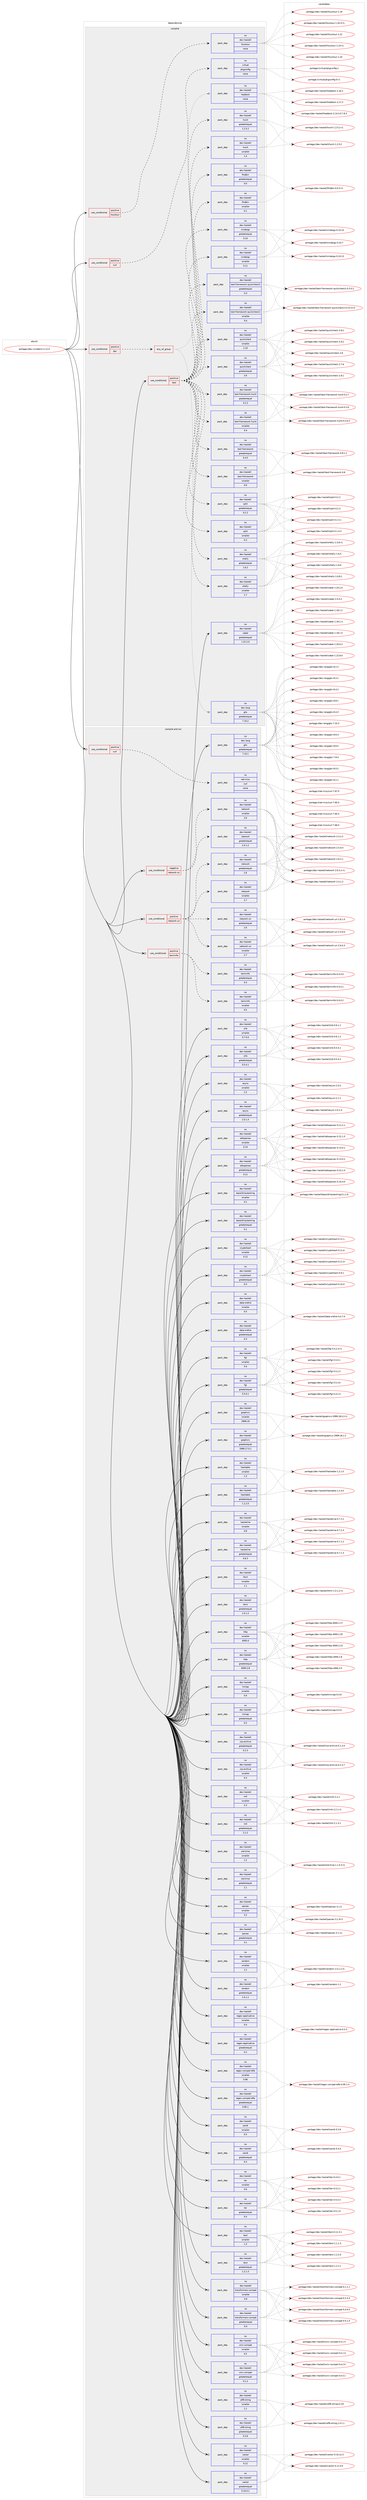 digraph prolog {

# *************
# Graph options
# *************

newrank=true;
concentrate=true;
compound=true;
graph [rankdir=LR,fontname=Helvetica,fontsize=10,ranksep=1.5];#, ranksep=2.5, nodesep=0.2];
edge  [arrowhead=vee];
node  [fontname=Helvetica,fontsize=10];

# **********
# The ebuild
# **********

subgraph cluster_leftcol {
color=gray;
rank=same;
label=<<i>ebuild</i>>;
id [label="portage://dev-vcs/darcs-2.12.4", color=red, width=4, href="../dev-vcs/darcs-2.12.4.svg"];
}

# ****************
# The dependencies
# ****************

subgraph cluster_midcol {
color=gray;
label=<<i>dependencies</i>>;
subgraph cluster_compile {
fillcolor="#eeeeee";
style=filled;
label=<<i>compile</i>>;
subgraph cond72053 {
dependency266548 [label=<<TABLE BORDER="0" CELLBORDER="1" CELLSPACING="0" CELLPADDING="4"><TR><TD ROWSPAN="3" CELLPADDING="10">use_conditional</TD></TR><TR><TD>positive</TD></TR><TR><TD>curl</TD></TR></TABLE>>, shape=none, color=red];
subgraph pack190761 {
dependency266549 [label=<<TABLE BORDER="0" CELLBORDER="1" CELLSPACING="0" CELLPADDING="4" WIDTH="220"><TR><TD ROWSPAN="6" CELLPADDING="30">pack_dep</TD></TR><TR><TD WIDTH="110">no</TD></TR><TR><TD>virtual</TD></TR><TR><TD>pkgconfig</TD></TR><TR><TD>none</TD></TR><TR><TD></TD></TR></TABLE>>, shape=none, color=blue];
}
dependency266548:e -> dependency266549:w [weight=20,style="dashed",arrowhead="vee"];
}
id:e -> dependency266548:w [weight=20,style="solid",arrowhead="vee"];
subgraph cond72054 {
dependency266550 [label=<<TABLE BORDER="0" CELLBORDER="1" CELLSPACING="0" CELLPADDING="4"><TR><TD ROWSPAN="3" CELLPADDING="10">use_conditional</TD></TR><TR><TD>positive</TD></TR><TR><TD>doc</TD></TR></TABLE>>, shape=none, color=red];
subgraph any3660 {
dependency266551 [label=<<TABLE BORDER="0" CELLBORDER="1" CELLSPACING="0" CELLPADDING="4"><TR><TD CELLPADDING="10">any_of_group</TD></TR></TABLE>>, shape=none, color=red];subgraph pack190762 {
dependency266552 [label=<<TABLE BORDER="0" CELLBORDER="1" CELLSPACING="0" CELLPADDING="4" WIDTH="220"><TR><TD ROWSPAN="6" CELLPADDING="30">pack_dep</TD></TR><TR><TD WIDTH="110">no</TD></TR><TR><TD>dev-haskell</TD></TR><TR><TD>haddock</TD></TR><TR><TD>none</TD></TR><TR><TD></TD></TR></TABLE>>, shape=none, color=blue];
}
dependency266551:e -> dependency266552:w [weight=20,style="dotted",arrowhead="oinv"];
subgraph pack190763 {
dependency266553 [label=<<TABLE BORDER="0" CELLBORDER="1" CELLSPACING="0" CELLPADDING="4" WIDTH="220"><TR><TD ROWSPAN="6" CELLPADDING="30">pack_dep</TD></TR><TR><TD WIDTH="110">no</TD></TR><TR><TD>dev-lang</TD></TR><TR><TD>ghc</TD></TR><TR><TD>greaterequal</TD></TR><TR><TD>7.10.2</TD></TR></TABLE>>, shape=none, color=blue];
}
dependency266551:e -> dependency266553:w [weight=20,style="dotted",arrowhead="oinv"];
}
dependency266550:e -> dependency266551:w [weight=20,style="dashed",arrowhead="vee"];
}
id:e -> dependency266550:w [weight=20,style="solid",arrowhead="vee"];
subgraph cond72055 {
dependency266554 [label=<<TABLE BORDER="0" CELLBORDER="1" CELLSPACING="0" CELLPADDING="4"><TR><TD ROWSPAN="3" CELLPADDING="10">use_conditional</TD></TR><TR><TD>positive</TD></TR><TR><TD>hscolour</TD></TR></TABLE>>, shape=none, color=red];
subgraph pack190764 {
dependency266555 [label=<<TABLE BORDER="0" CELLBORDER="1" CELLSPACING="0" CELLPADDING="4" WIDTH="220"><TR><TD ROWSPAN="6" CELLPADDING="30">pack_dep</TD></TR><TR><TD WIDTH="110">no</TD></TR><TR><TD>dev-haskell</TD></TR><TR><TD>hscolour</TD></TR><TR><TD>none</TD></TR><TR><TD></TD></TR></TABLE>>, shape=none, color=blue];
}
dependency266554:e -> dependency266555:w [weight=20,style="dashed",arrowhead="vee"];
}
id:e -> dependency266554:w [weight=20,style="solid",arrowhead="vee"];
subgraph cond72056 {
dependency266556 [label=<<TABLE BORDER="0" CELLBORDER="1" CELLSPACING="0" CELLPADDING="4"><TR><TD ROWSPAN="3" CELLPADDING="10">use_conditional</TD></TR><TR><TD>positive</TD></TR><TR><TD>test</TD></TR></TABLE>>, shape=none, color=red];
subgraph pack190765 {
dependency266557 [label=<<TABLE BORDER="0" CELLBORDER="1" CELLSPACING="0" CELLPADDING="4" WIDTH="220"><TR><TD ROWSPAN="6" CELLPADDING="30">pack_dep</TD></TR><TR><TD WIDTH="110">no</TD></TR><TR><TD>dev-haskell</TD></TR><TR><TD>cmdargs</TD></TR><TR><TD>greaterequal</TD></TR><TR><TD>0.10</TD></TR></TABLE>>, shape=none, color=blue];
}
dependency266556:e -> dependency266557:w [weight=20,style="dashed",arrowhead="vee"];
subgraph pack190766 {
dependency266558 [label=<<TABLE BORDER="0" CELLBORDER="1" CELLSPACING="0" CELLPADDING="4" WIDTH="220"><TR><TD ROWSPAN="6" CELLPADDING="30">pack_dep</TD></TR><TR><TD WIDTH="110">no</TD></TR><TR><TD>dev-haskell</TD></TR><TR><TD>cmdargs</TD></TR><TR><TD>smaller</TD></TR><TR><TD>0.11</TD></TR></TABLE>>, shape=none, color=blue];
}
dependency266556:e -> dependency266558:w [weight=20,style="dashed",arrowhead="vee"];
subgraph pack190767 {
dependency266559 [label=<<TABLE BORDER="0" CELLBORDER="1" CELLSPACING="0" CELLPADDING="4" WIDTH="220"><TR><TD ROWSPAN="6" CELLPADDING="30">pack_dep</TD></TR><TR><TD WIDTH="110">no</TD></TR><TR><TD>dev-haskell</TD></TR><TR><TD>findbin</TD></TR><TR><TD>greaterequal</TD></TR><TR><TD>0.0</TD></TR></TABLE>>, shape=none, color=blue];
}
dependency266556:e -> dependency266559:w [weight=20,style="dashed",arrowhead="vee"];
subgraph pack190768 {
dependency266560 [label=<<TABLE BORDER="0" CELLBORDER="1" CELLSPACING="0" CELLPADDING="4" WIDTH="220"><TR><TD ROWSPAN="6" CELLPADDING="30">pack_dep</TD></TR><TR><TD WIDTH="110">no</TD></TR><TR><TD>dev-haskell</TD></TR><TR><TD>findbin</TD></TR><TR><TD>smaller</TD></TR><TR><TD>0.1</TD></TR></TABLE>>, shape=none, color=blue];
}
dependency266556:e -> dependency266560:w [weight=20,style="dashed",arrowhead="vee"];
subgraph pack190769 {
dependency266561 [label=<<TABLE BORDER="0" CELLBORDER="1" CELLSPACING="0" CELLPADDING="4" WIDTH="220"><TR><TD ROWSPAN="6" CELLPADDING="30">pack_dep</TD></TR><TR><TD WIDTH="110">no</TD></TR><TR><TD>dev-haskell</TD></TR><TR><TD>hunit</TD></TR><TR><TD>greaterequal</TD></TR><TR><TD>1.2.5.2</TD></TR></TABLE>>, shape=none, color=blue];
}
dependency266556:e -> dependency266561:w [weight=20,style="dashed",arrowhead="vee"];
subgraph pack190770 {
dependency266562 [label=<<TABLE BORDER="0" CELLBORDER="1" CELLSPACING="0" CELLPADDING="4" WIDTH="220"><TR><TD ROWSPAN="6" CELLPADDING="30">pack_dep</TD></TR><TR><TD WIDTH="110">no</TD></TR><TR><TD>dev-haskell</TD></TR><TR><TD>hunit</TD></TR><TR><TD>smaller</TD></TR><TR><TD>1.4</TD></TR></TABLE>>, shape=none, color=blue];
}
dependency266556:e -> dependency266562:w [weight=20,style="dashed",arrowhead="vee"];
subgraph pack190771 {
dependency266563 [label=<<TABLE BORDER="0" CELLBORDER="1" CELLSPACING="0" CELLPADDING="4" WIDTH="220"><TR><TD ROWSPAN="6" CELLPADDING="30">pack_dep</TD></TR><TR><TD WIDTH="110">no</TD></TR><TR><TD>dev-haskell</TD></TR><TR><TD>quickcheck</TD></TR><TR><TD>greaterequal</TD></TR><TR><TD>2.6</TD></TR></TABLE>>, shape=none, color=blue];
}
dependency266556:e -> dependency266563:w [weight=20,style="dashed",arrowhead="vee"];
subgraph pack190772 {
dependency266564 [label=<<TABLE BORDER="0" CELLBORDER="1" CELLSPACING="0" CELLPADDING="4" WIDTH="220"><TR><TD ROWSPAN="6" CELLPADDING="30">pack_dep</TD></TR><TR><TD WIDTH="110">no</TD></TR><TR><TD>dev-haskell</TD></TR><TR><TD>quickcheck</TD></TR><TR><TD>smaller</TD></TR><TR><TD>2.10</TD></TR></TABLE>>, shape=none, color=blue];
}
dependency266556:e -> dependency266564:w [weight=20,style="dashed",arrowhead="vee"];
subgraph pack190773 {
dependency266565 [label=<<TABLE BORDER="0" CELLBORDER="1" CELLSPACING="0" CELLPADDING="4" WIDTH="220"><TR><TD ROWSPAN="6" CELLPADDING="30">pack_dep</TD></TR><TR><TD WIDTH="110">no</TD></TR><TR><TD>dev-haskell</TD></TR><TR><TD>shelly</TD></TR><TR><TD>greaterequal</TD></TR><TR><TD>1.6.2</TD></TR></TABLE>>, shape=none, color=blue];
}
dependency266556:e -> dependency266565:w [weight=20,style="dashed",arrowhead="vee"];
subgraph pack190774 {
dependency266566 [label=<<TABLE BORDER="0" CELLBORDER="1" CELLSPACING="0" CELLPADDING="4" WIDTH="220"><TR><TD ROWSPAN="6" CELLPADDING="30">pack_dep</TD></TR><TR><TD WIDTH="110">no</TD></TR><TR><TD>dev-haskell</TD></TR><TR><TD>shelly</TD></TR><TR><TD>smaller</TD></TR><TR><TD>1.7</TD></TR></TABLE>>, shape=none, color=blue];
}
dependency266556:e -> dependency266566:w [weight=20,style="dashed",arrowhead="vee"];
subgraph pack190775 {
dependency266567 [label=<<TABLE BORDER="0" CELLBORDER="1" CELLSPACING="0" CELLPADDING="4" WIDTH="220"><TR><TD ROWSPAN="6" CELLPADDING="30">pack_dep</TD></TR><TR><TD WIDTH="110">no</TD></TR><TR><TD>dev-haskell</TD></TR><TR><TD>split</TD></TR><TR><TD>greaterequal</TD></TR><TR><TD>0.2.2</TD></TR></TABLE>>, shape=none, color=blue];
}
dependency266556:e -> dependency266567:w [weight=20,style="dashed",arrowhead="vee"];
subgraph pack190776 {
dependency266568 [label=<<TABLE BORDER="0" CELLBORDER="1" CELLSPACING="0" CELLPADDING="4" WIDTH="220"><TR><TD ROWSPAN="6" CELLPADDING="30">pack_dep</TD></TR><TR><TD WIDTH="110">no</TD></TR><TR><TD>dev-haskell</TD></TR><TR><TD>split</TD></TR><TR><TD>smaller</TD></TR><TR><TD>0.3</TD></TR></TABLE>>, shape=none, color=blue];
}
dependency266556:e -> dependency266568:w [weight=20,style="dashed",arrowhead="vee"];
subgraph pack190777 {
dependency266569 [label=<<TABLE BORDER="0" CELLBORDER="1" CELLSPACING="0" CELLPADDING="4" WIDTH="220"><TR><TD ROWSPAN="6" CELLPADDING="30">pack_dep</TD></TR><TR><TD WIDTH="110">no</TD></TR><TR><TD>dev-haskell</TD></TR><TR><TD>test-framework</TD></TR><TR><TD>greaterequal</TD></TR><TR><TD>0.4.0</TD></TR></TABLE>>, shape=none, color=blue];
}
dependency266556:e -> dependency266569:w [weight=20,style="dashed",arrowhead="vee"];
subgraph pack190778 {
dependency266570 [label=<<TABLE BORDER="0" CELLBORDER="1" CELLSPACING="0" CELLPADDING="4" WIDTH="220"><TR><TD ROWSPAN="6" CELLPADDING="30">pack_dep</TD></TR><TR><TD WIDTH="110">no</TD></TR><TR><TD>dev-haskell</TD></TR><TR><TD>test-framework</TD></TR><TR><TD>smaller</TD></TR><TR><TD>0.9</TD></TR></TABLE>>, shape=none, color=blue];
}
dependency266556:e -> dependency266570:w [weight=20,style="dashed",arrowhead="vee"];
subgraph pack190779 {
dependency266571 [label=<<TABLE BORDER="0" CELLBORDER="1" CELLSPACING="0" CELLPADDING="4" WIDTH="220"><TR><TD ROWSPAN="6" CELLPADDING="30">pack_dep</TD></TR><TR><TD WIDTH="110">no</TD></TR><TR><TD>dev-haskell</TD></TR><TR><TD>test-framework-hunit</TD></TR><TR><TD>greaterequal</TD></TR><TR><TD>0.2.2</TD></TR></TABLE>>, shape=none, color=blue];
}
dependency266556:e -> dependency266571:w [weight=20,style="dashed",arrowhead="vee"];
subgraph pack190780 {
dependency266572 [label=<<TABLE BORDER="0" CELLBORDER="1" CELLSPACING="0" CELLPADDING="4" WIDTH="220"><TR><TD ROWSPAN="6" CELLPADDING="30">pack_dep</TD></TR><TR><TD WIDTH="110">no</TD></TR><TR><TD>dev-haskell</TD></TR><TR><TD>test-framework-hunit</TD></TR><TR><TD>smaller</TD></TR><TR><TD>0.4</TD></TR></TABLE>>, shape=none, color=blue];
}
dependency266556:e -> dependency266572:w [weight=20,style="dashed",arrowhead="vee"];
subgraph pack190781 {
dependency266573 [label=<<TABLE BORDER="0" CELLBORDER="1" CELLSPACING="0" CELLPADDING="4" WIDTH="220"><TR><TD ROWSPAN="6" CELLPADDING="30">pack_dep</TD></TR><TR><TD WIDTH="110">no</TD></TR><TR><TD>dev-haskell</TD></TR><TR><TD>test-framework-quickcheck2</TD></TR><TR><TD>greaterequal</TD></TR><TR><TD>0.3</TD></TR></TABLE>>, shape=none, color=blue];
}
dependency266556:e -> dependency266573:w [weight=20,style="dashed",arrowhead="vee"];
subgraph pack190782 {
dependency266574 [label=<<TABLE BORDER="0" CELLBORDER="1" CELLSPACING="0" CELLPADDING="4" WIDTH="220"><TR><TD ROWSPAN="6" CELLPADDING="30">pack_dep</TD></TR><TR><TD WIDTH="110">no</TD></TR><TR><TD>dev-haskell</TD></TR><TR><TD>test-framework-quickcheck2</TD></TR><TR><TD>smaller</TD></TR><TR><TD>0.4</TD></TR></TABLE>>, shape=none, color=blue];
}
dependency266556:e -> dependency266574:w [weight=20,style="dashed",arrowhead="vee"];
}
id:e -> dependency266556:w [weight=20,style="solid",arrowhead="vee"];
subgraph pack190783 {
dependency266575 [label=<<TABLE BORDER="0" CELLBORDER="1" CELLSPACING="0" CELLPADDING="4" WIDTH="220"><TR><TD ROWSPAN="6" CELLPADDING="30">pack_dep</TD></TR><TR><TD WIDTH="110">no</TD></TR><TR><TD>dev-haskell</TD></TR><TR><TD>cabal</TD></TR><TR><TD>greaterequal</TD></TR><TR><TD>1.22.2.0</TD></TR></TABLE>>, shape=none, color=blue];
}
id:e -> dependency266575:w [weight=20,style="solid",arrowhead="vee"];
}
subgraph cluster_compileandrun {
fillcolor="#eeeeee";
style=filled;
label=<<i>compile and run</i>>;
subgraph cond72057 {
dependency266576 [label=<<TABLE BORDER="0" CELLBORDER="1" CELLSPACING="0" CELLPADDING="4"><TR><TD ROWSPAN="3" CELLPADDING="10">use_conditional</TD></TR><TR><TD>negative</TD></TR><TR><TD>network-uri</TD></TR></TABLE>>, shape=none, color=red];
subgraph pack190784 {
dependency266577 [label=<<TABLE BORDER="0" CELLBORDER="1" CELLSPACING="0" CELLPADDING="4" WIDTH="220"><TR><TD ROWSPAN="6" CELLPADDING="30">pack_dep</TD></TR><TR><TD WIDTH="110">no</TD></TR><TR><TD>dev-haskell</TD></TR><TR><TD>network</TD></TR><TR><TD>greaterequal</TD></TR><TR><TD>2.4.1.2</TD></TR></TABLE>>, shape=none, color=blue];
}
dependency266576:e -> dependency266577:w [weight=20,style="dashed",arrowhead="vee"];
subgraph pack190785 {
dependency266578 [label=<<TABLE BORDER="0" CELLBORDER="1" CELLSPACING="0" CELLPADDING="4" WIDTH="220"><TR><TD ROWSPAN="6" CELLPADDING="30">pack_dep</TD></TR><TR><TD WIDTH="110">no</TD></TR><TR><TD>dev-haskell</TD></TR><TR><TD>network</TD></TR><TR><TD>smaller</TD></TR><TR><TD>2.6</TD></TR></TABLE>>, shape=none, color=blue];
}
dependency266576:e -> dependency266578:w [weight=20,style="dashed",arrowhead="vee"];
}
id:e -> dependency266576:w [weight=20,style="solid",arrowhead="odotvee"];
subgraph cond72058 {
dependency266579 [label=<<TABLE BORDER="0" CELLBORDER="1" CELLSPACING="0" CELLPADDING="4"><TR><TD ROWSPAN="3" CELLPADDING="10">use_conditional</TD></TR><TR><TD>positive</TD></TR><TR><TD>curl</TD></TR></TABLE>>, shape=none, color=red];
subgraph pack190786 {
dependency266580 [label=<<TABLE BORDER="0" CELLBORDER="1" CELLSPACING="0" CELLPADDING="4" WIDTH="220"><TR><TD ROWSPAN="6" CELLPADDING="30">pack_dep</TD></TR><TR><TD WIDTH="110">no</TD></TR><TR><TD>net-misc</TD></TR><TR><TD>curl</TD></TR><TR><TD>none</TD></TR><TR><TD></TD></TR></TABLE>>, shape=none, color=blue];
}
dependency266579:e -> dependency266580:w [weight=20,style="dashed",arrowhead="vee"];
}
id:e -> dependency266579:w [weight=20,style="solid",arrowhead="odotvee"];
subgraph cond72059 {
dependency266581 [label=<<TABLE BORDER="0" CELLBORDER="1" CELLSPACING="0" CELLPADDING="4"><TR><TD ROWSPAN="3" CELLPADDING="10">use_conditional</TD></TR><TR><TD>positive</TD></TR><TR><TD>network-uri</TD></TR></TABLE>>, shape=none, color=red];
subgraph pack190787 {
dependency266582 [label=<<TABLE BORDER="0" CELLBORDER="1" CELLSPACING="0" CELLPADDING="4" WIDTH="220"><TR><TD ROWSPAN="6" CELLPADDING="30">pack_dep</TD></TR><TR><TD WIDTH="110">no</TD></TR><TR><TD>dev-haskell</TD></TR><TR><TD>network</TD></TR><TR><TD>greaterequal</TD></TR><TR><TD>2.6</TD></TR></TABLE>>, shape=none, color=blue];
}
dependency266581:e -> dependency266582:w [weight=20,style="dashed",arrowhead="vee"];
subgraph pack190788 {
dependency266583 [label=<<TABLE BORDER="0" CELLBORDER="1" CELLSPACING="0" CELLPADDING="4" WIDTH="220"><TR><TD ROWSPAN="6" CELLPADDING="30">pack_dep</TD></TR><TR><TD WIDTH="110">no</TD></TR><TR><TD>dev-haskell</TD></TR><TR><TD>network</TD></TR><TR><TD>smaller</TD></TR><TR><TD>2.7</TD></TR></TABLE>>, shape=none, color=blue];
}
dependency266581:e -> dependency266583:w [weight=20,style="dashed",arrowhead="vee"];
subgraph pack190789 {
dependency266584 [label=<<TABLE BORDER="0" CELLBORDER="1" CELLSPACING="0" CELLPADDING="4" WIDTH="220"><TR><TD ROWSPAN="6" CELLPADDING="30">pack_dep</TD></TR><TR><TD WIDTH="110">no</TD></TR><TR><TD>dev-haskell</TD></TR><TR><TD>network-uri</TD></TR><TR><TD>greaterequal</TD></TR><TR><TD>2.6</TD></TR></TABLE>>, shape=none, color=blue];
}
dependency266581:e -> dependency266584:w [weight=20,style="dashed",arrowhead="vee"];
subgraph pack190790 {
dependency266585 [label=<<TABLE BORDER="0" CELLBORDER="1" CELLSPACING="0" CELLPADDING="4" WIDTH="220"><TR><TD ROWSPAN="6" CELLPADDING="30">pack_dep</TD></TR><TR><TD WIDTH="110">no</TD></TR><TR><TD>dev-haskell</TD></TR><TR><TD>network-uri</TD></TR><TR><TD>smaller</TD></TR><TR><TD>2.7</TD></TR></TABLE>>, shape=none, color=blue];
}
dependency266581:e -> dependency266585:w [weight=20,style="dashed",arrowhead="vee"];
}
id:e -> dependency266581:w [weight=20,style="solid",arrowhead="odotvee"];
subgraph cond72060 {
dependency266586 [label=<<TABLE BORDER="0" CELLBORDER="1" CELLSPACING="0" CELLPADDING="4"><TR><TD ROWSPAN="3" CELLPADDING="10">use_conditional</TD></TR><TR><TD>positive</TD></TR><TR><TD>terminfo</TD></TR></TABLE>>, shape=none, color=red];
subgraph pack190791 {
dependency266587 [label=<<TABLE BORDER="0" CELLBORDER="1" CELLSPACING="0" CELLPADDING="4" WIDTH="220"><TR><TD ROWSPAN="6" CELLPADDING="30">pack_dep</TD></TR><TR><TD WIDTH="110">no</TD></TR><TR><TD>dev-haskell</TD></TR><TR><TD>terminfo</TD></TR><TR><TD>greaterequal</TD></TR><TR><TD>0.3</TD></TR></TABLE>>, shape=none, color=blue];
}
dependency266586:e -> dependency266587:w [weight=20,style="dashed",arrowhead="vee"];
subgraph pack190792 {
dependency266588 [label=<<TABLE BORDER="0" CELLBORDER="1" CELLSPACING="0" CELLPADDING="4" WIDTH="220"><TR><TD ROWSPAN="6" CELLPADDING="30">pack_dep</TD></TR><TR><TD WIDTH="110">no</TD></TR><TR><TD>dev-haskell</TD></TR><TR><TD>terminfo</TD></TR><TR><TD>smaller</TD></TR><TR><TD>0.5</TD></TR></TABLE>>, shape=none, color=blue];
}
dependency266586:e -> dependency266588:w [weight=20,style="dashed",arrowhead="vee"];
}
id:e -> dependency266586:w [weight=20,style="solid",arrowhead="odotvee"];
subgraph pack190793 {
dependency266589 [label=<<TABLE BORDER="0" CELLBORDER="1" CELLSPACING="0" CELLPADDING="4" WIDTH="220"><TR><TD ROWSPAN="6" CELLPADDING="30">pack_dep</TD></TR><TR><TD WIDTH="110">no</TD></TR><TR><TD>dev-haskell</TD></TR><TR><TD>async</TD></TR><TR><TD>greaterequal</TD></TR><TR><TD>2.0.1.4</TD></TR></TABLE>>, shape=none, color=blue];
}
id:e -> dependency266589:w [weight=20,style="solid",arrowhead="odotvee"];
subgraph pack190794 {
dependency266590 [label=<<TABLE BORDER="0" CELLBORDER="1" CELLSPACING="0" CELLPADDING="4" WIDTH="220"><TR><TD ROWSPAN="6" CELLPADDING="30">pack_dep</TD></TR><TR><TD WIDTH="110">no</TD></TR><TR><TD>dev-haskell</TD></TR><TR><TD>async</TD></TR><TR><TD>smaller</TD></TR><TR><TD>2.2</TD></TR></TABLE>>, shape=none, color=blue];
}
id:e -> dependency266590:w [weight=20,style="solid",arrowhead="odotvee"];
subgraph pack190795 {
dependency266591 [label=<<TABLE BORDER="0" CELLBORDER="1" CELLSPACING="0" CELLPADDING="4" WIDTH="220"><TR><TD ROWSPAN="6" CELLPADDING="30">pack_dep</TD></TR><TR><TD WIDTH="110">no</TD></TR><TR><TD>dev-haskell</TD></TR><TR><TD>attoparsec</TD></TR><TR><TD>greaterequal</TD></TR><TR><TD>0.11</TD></TR></TABLE>>, shape=none, color=blue];
}
id:e -> dependency266591:w [weight=20,style="solid",arrowhead="odotvee"];
subgraph pack190796 {
dependency266592 [label=<<TABLE BORDER="0" CELLBORDER="1" CELLSPACING="0" CELLPADDING="4" WIDTH="220"><TR><TD ROWSPAN="6" CELLPADDING="30">pack_dep</TD></TR><TR><TD WIDTH="110">no</TD></TR><TR><TD>dev-haskell</TD></TR><TR><TD>attoparsec</TD></TR><TR><TD>smaller</TD></TR><TR><TD>0.14</TD></TR></TABLE>>, shape=none, color=blue];
}
id:e -> dependency266592:w [weight=20,style="solid",arrowhead="odotvee"];
subgraph pack190797 {
dependency266593 [label=<<TABLE BORDER="0" CELLBORDER="1" CELLSPACING="0" CELLPADDING="4" WIDTH="220"><TR><TD ROWSPAN="6" CELLPADDING="30">pack_dep</TD></TR><TR><TD WIDTH="110">no</TD></TR><TR><TD>dev-haskell</TD></TR><TR><TD>base16-bytestring</TD></TR><TR><TD>greaterequal</TD></TR><TR><TD>0.1</TD></TR></TABLE>>, shape=none, color=blue];
}
id:e -> dependency266593:w [weight=20,style="solid",arrowhead="odotvee"];
subgraph pack190798 {
dependency266594 [label=<<TABLE BORDER="0" CELLBORDER="1" CELLSPACING="0" CELLPADDING="4" WIDTH="220"><TR><TD ROWSPAN="6" CELLPADDING="30">pack_dep</TD></TR><TR><TD WIDTH="110">no</TD></TR><TR><TD>dev-haskell</TD></TR><TR><TD>base16-bytestring</TD></TR><TR><TD>smaller</TD></TR><TR><TD>0.2</TD></TR></TABLE>>, shape=none, color=blue];
}
id:e -> dependency266594:w [weight=20,style="solid",arrowhead="odotvee"];
subgraph pack190799 {
dependency266595 [label=<<TABLE BORDER="0" CELLBORDER="1" CELLSPACING="0" CELLPADDING="4" WIDTH="220"><TR><TD ROWSPAN="6" CELLPADDING="30">pack_dep</TD></TR><TR><TD WIDTH="110">no</TD></TR><TR><TD>dev-haskell</TD></TR><TR><TD>cryptohash</TD></TR><TR><TD>greaterequal</TD></TR><TR><TD>0.4</TD></TR></TABLE>>, shape=none, color=blue];
}
id:e -> dependency266595:w [weight=20,style="solid",arrowhead="odotvee"];
subgraph pack190800 {
dependency266596 [label=<<TABLE BORDER="0" CELLBORDER="1" CELLSPACING="0" CELLPADDING="4" WIDTH="220"><TR><TD ROWSPAN="6" CELLPADDING="30">pack_dep</TD></TR><TR><TD WIDTH="110">no</TD></TR><TR><TD>dev-haskell</TD></TR><TR><TD>cryptohash</TD></TR><TR><TD>smaller</TD></TR><TR><TD>0.12</TD></TR></TABLE>>, shape=none, color=blue];
}
id:e -> dependency266596:w [weight=20,style="solid",arrowhead="odotvee"];
subgraph pack190801 {
dependency266597 [label=<<TABLE BORDER="0" CELLBORDER="1" CELLSPACING="0" CELLPADDING="4" WIDTH="220"><TR><TD ROWSPAN="6" CELLPADDING="30">pack_dep</TD></TR><TR><TD WIDTH="110">no</TD></TR><TR><TD>dev-haskell</TD></TR><TR><TD>data-ordlist</TD></TR><TR><TD>greaterequal</TD></TR><TR><TD>0.4</TD></TR></TABLE>>, shape=none, color=blue];
}
id:e -> dependency266597:w [weight=20,style="solid",arrowhead="odotvee"];
subgraph pack190802 {
dependency266598 [label=<<TABLE BORDER="0" CELLBORDER="1" CELLSPACING="0" CELLPADDING="4" WIDTH="220"><TR><TD ROWSPAN="6" CELLPADDING="30">pack_dep</TD></TR><TR><TD WIDTH="110">no</TD></TR><TR><TD>dev-haskell</TD></TR><TR><TD>data-ordlist</TD></TR><TR><TD>smaller</TD></TR><TR><TD>0.5</TD></TR></TABLE>>, shape=none, color=blue];
}
id:e -> dependency266598:w [weight=20,style="solid",arrowhead="odotvee"];
subgraph pack190803 {
dependency266599 [label=<<TABLE BORDER="0" CELLBORDER="1" CELLSPACING="0" CELLPADDING="4" WIDTH="220"><TR><TD ROWSPAN="6" CELLPADDING="30">pack_dep</TD></TR><TR><TD WIDTH="110">no</TD></TR><TR><TD>dev-haskell</TD></TR><TR><TD>fgl</TD></TR><TR><TD>greaterequal</TD></TR><TR><TD>5.5.0.1</TD></TR></TABLE>>, shape=none, color=blue];
}
id:e -> dependency266599:w [weight=20,style="solid",arrowhead="odotvee"];
subgraph pack190804 {
dependency266600 [label=<<TABLE BORDER="0" CELLBORDER="1" CELLSPACING="0" CELLPADDING="4" WIDTH="220"><TR><TD ROWSPAN="6" CELLPADDING="30">pack_dep</TD></TR><TR><TD WIDTH="110">no</TD></TR><TR><TD>dev-haskell</TD></TR><TR><TD>fgl</TD></TR><TR><TD>smaller</TD></TR><TR><TD>5.6</TD></TR></TABLE>>, shape=none, color=blue];
}
id:e -> dependency266600:w [weight=20,style="solid",arrowhead="odotvee"];
subgraph pack190805 {
dependency266601 [label=<<TABLE BORDER="0" CELLBORDER="1" CELLSPACING="0" CELLPADDING="4" WIDTH="220"><TR><TD ROWSPAN="6" CELLPADDING="30">pack_dep</TD></TR><TR><TD WIDTH="110">no</TD></TR><TR><TD>dev-haskell</TD></TR><TR><TD>graphviz</TD></TR><TR><TD>greaterequal</TD></TR><TR><TD>2999.17.0.1</TD></TR></TABLE>>, shape=none, color=blue];
}
id:e -> dependency266601:w [weight=20,style="solid",arrowhead="odotvee"];
subgraph pack190806 {
dependency266602 [label=<<TABLE BORDER="0" CELLBORDER="1" CELLSPACING="0" CELLPADDING="4" WIDTH="220"><TR><TD ROWSPAN="6" CELLPADDING="30">pack_dep</TD></TR><TR><TD WIDTH="110">no</TD></TR><TR><TD>dev-haskell</TD></TR><TR><TD>graphviz</TD></TR><TR><TD>smaller</TD></TR><TR><TD>2999.19</TD></TR></TABLE>>, shape=none, color=blue];
}
id:e -> dependency266602:w [weight=20,style="solid",arrowhead="odotvee"];
subgraph pack190807 {
dependency266603 [label=<<TABLE BORDER="0" CELLBORDER="1" CELLSPACING="0" CELLPADDING="4" WIDTH="220"><TR><TD ROWSPAN="6" CELLPADDING="30">pack_dep</TD></TR><TR><TD WIDTH="110">no</TD></TR><TR><TD>dev-haskell</TD></TR><TR><TD>hashable</TD></TR><TR><TD>greaterequal</TD></TR><TR><TD>1.1.2.5</TD></TR></TABLE>>, shape=none, color=blue];
}
id:e -> dependency266603:w [weight=20,style="solid",arrowhead="odotvee"];
subgraph pack190808 {
dependency266604 [label=<<TABLE BORDER="0" CELLBORDER="1" CELLSPACING="0" CELLPADDING="4" WIDTH="220"><TR><TD ROWSPAN="6" CELLPADDING="30">pack_dep</TD></TR><TR><TD WIDTH="110">no</TD></TR><TR><TD>dev-haskell</TD></TR><TR><TD>hashable</TD></TR><TR><TD>smaller</TD></TR><TR><TD>1.3</TD></TR></TABLE>>, shape=none, color=blue];
}
id:e -> dependency266604:w [weight=20,style="solid",arrowhead="odotvee"];
subgraph pack190809 {
dependency266605 [label=<<TABLE BORDER="0" CELLBORDER="1" CELLSPACING="0" CELLPADDING="4" WIDTH="220"><TR><TD ROWSPAN="6" CELLPADDING="30">pack_dep</TD></TR><TR><TD WIDTH="110">no</TD></TR><TR><TD>dev-haskell</TD></TR><TR><TD>haskeline</TD></TR><TR><TD>greaterequal</TD></TR><TR><TD>0.6.3</TD></TR></TABLE>>, shape=none, color=blue];
}
id:e -> dependency266605:w [weight=20,style="solid",arrowhead="odotvee"];
subgraph pack190810 {
dependency266606 [label=<<TABLE BORDER="0" CELLBORDER="1" CELLSPACING="0" CELLPADDING="4" WIDTH="220"><TR><TD ROWSPAN="6" CELLPADDING="30">pack_dep</TD></TR><TR><TD WIDTH="110">no</TD></TR><TR><TD>dev-haskell</TD></TR><TR><TD>haskeline</TD></TR><TR><TD>smaller</TD></TR><TR><TD>0.8</TD></TR></TABLE>>, shape=none, color=blue];
}
id:e -> dependency266606:w [weight=20,style="solid",arrowhead="odotvee"];
subgraph pack190811 {
dependency266607 [label=<<TABLE BORDER="0" CELLBORDER="1" CELLSPACING="0" CELLPADDING="4" WIDTH="220"><TR><TD ROWSPAN="6" CELLPADDING="30">pack_dep</TD></TR><TR><TD WIDTH="110">no</TD></TR><TR><TD>dev-haskell</TD></TR><TR><TD>html</TD></TR><TR><TD>greaterequal</TD></TR><TR><TD>1.0.1.2</TD></TR></TABLE>>, shape=none, color=blue];
}
id:e -> dependency266607:w [weight=20,style="solid",arrowhead="odotvee"];
subgraph pack190812 {
dependency266608 [label=<<TABLE BORDER="0" CELLBORDER="1" CELLSPACING="0" CELLPADDING="4" WIDTH="220"><TR><TD ROWSPAN="6" CELLPADDING="30">pack_dep</TD></TR><TR><TD WIDTH="110">no</TD></TR><TR><TD>dev-haskell</TD></TR><TR><TD>html</TD></TR><TR><TD>smaller</TD></TR><TR><TD>1.1</TD></TR></TABLE>>, shape=none, color=blue];
}
id:e -> dependency266608:w [weight=20,style="solid",arrowhead="odotvee"];
subgraph pack190813 {
dependency266609 [label=<<TABLE BORDER="0" CELLBORDER="1" CELLSPACING="0" CELLPADDING="4" WIDTH="220"><TR><TD ROWSPAN="6" CELLPADDING="30">pack_dep</TD></TR><TR><TD WIDTH="110">no</TD></TR><TR><TD>dev-haskell</TD></TR><TR><TD>http</TD></TR><TR><TD>greaterequal</TD></TR><TR><TD>4000.2.8</TD></TR></TABLE>>, shape=none, color=blue];
}
id:e -> dependency266609:w [weight=20,style="solid",arrowhead="odotvee"];
subgraph pack190814 {
dependency266610 [label=<<TABLE BORDER="0" CELLBORDER="1" CELLSPACING="0" CELLPADDING="4" WIDTH="220"><TR><TD ROWSPAN="6" CELLPADDING="30">pack_dep</TD></TR><TR><TD WIDTH="110">no</TD></TR><TR><TD>dev-haskell</TD></TR><TR><TD>http</TD></TR><TR><TD>smaller</TD></TR><TR><TD>4000.4</TD></TR></TABLE>>, shape=none, color=blue];
}
id:e -> dependency266610:w [weight=20,style="solid",arrowhead="odotvee"];
subgraph pack190815 {
dependency266611 [label=<<TABLE BORDER="0" CELLBORDER="1" CELLSPACING="0" CELLPADDING="4" WIDTH="220"><TR><TD ROWSPAN="6" CELLPADDING="30">pack_dep</TD></TR><TR><TD WIDTH="110">no</TD></TR><TR><TD>dev-haskell</TD></TR><TR><TD>mmap</TD></TR><TR><TD>greaterequal</TD></TR><TR><TD>0.5</TD></TR></TABLE>>, shape=none, color=blue];
}
id:e -> dependency266611:w [weight=20,style="solid",arrowhead="odotvee"];
subgraph pack190816 {
dependency266612 [label=<<TABLE BORDER="0" CELLBORDER="1" CELLSPACING="0" CELLPADDING="4" WIDTH="220"><TR><TD ROWSPAN="6" CELLPADDING="30">pack_dep</TD></TR><TR><TD WIDTH="110">no</TD></TR><TR><TD>dev-haskell</TD></TR><TR><TD>mmap</TD></TR><TR><TD>smaller</TD></TR><TR><TD>0.6</TD></TR></TABLE>>, shape=none, color=blue];
}
id:e -> dependency266612:w [weight=20,style="solid",arrowhead="odotvee"];
subgraph pack190817 {
dependency266613 [label=<<TABLE BORDER="0" CELLBORDER="1" CELLSPACING="0" CELLPADDING="4" WIDTH="220"><TR><TD ROWSPAN="6" CELLPADDING="30">pack_dep</TD></TR><TR><TD WIDTH="110">no</TD></TR><TR><TD>dev-haskell</TD></TR><TR><TD>mtl</TD></TR><TR><TD>greaterequal</TD></TR><TR><TD>2.1.2</TD></TR></TABLE>>, shape=none, color=blue];
}
id:e -> dependency266613:w [weight=20,style="solid",arrowhead="odotvee"];
subgraph pack190818 {
dependency266614 [label=<<TABLE BORDER="0" CELLBORDER="1" CELLSPACING="0" CELLPADDING="4" WIDTH="220"><TR><TD ROWSPAN="6" CELLPADDING="30">pack_dep</TD></TR><TR><TD WIDTH="110">no</TD></TR><TR><TD>dev-haskell</TD></TR><TR><TD>mtl</TD></TR><TR><TD>smaller</TD></TR><TR><TD>2.3</TD></TR></TABLE>>, shape=none, color=blue];
}
id:e -> dependency266614:w [weight=20,style="solid",arrowhead="odotvee"];
subgraph pack190819 {
dependency266615 [label=<<TABLE BORDER="0" CELLBORDER="1" CELLSPACING="0" CELLPADDING="4" WIDTH="220"><TR><TD ROWSPAN="6" CELLPADDING="30">pack_dep</TD></TR><TR><TD WIDTH="110">no</TD></TR><TR><TD>dev-haskell</TD></TR><TR><TD>old-time</TD></TR><TR><TD>greaterequal</TD></TR><TR><TD>1.1</TD></TR></TABLE>>, shape=none, color=blue];
}
id:e -> dependency266615:w [weight=20,style="solid",arrowhead="odotvee"];
subgraph pack190820 {
dependency266616 [label=<<TABLE BORDER="0" CELLBORDER="1" CELLSPACING="0" CELLPADDING="4" WIDTH="220"><TR><TD ROWSPAN="6" CELLPADDING="30">pack_dep</TD></TR><TR><TD WIDTH="110">no</TD></TR><TR><TD>dev-haskell</TD></TR><TR><TD>old-time</TD></TR><TR><TD>smaller</TD></TR><TR><TD>1.2</TD></TR></TABLE>>, shape=none, color=blue];
}
id:e -> dependency266616:w [weight=20,style="solid",arrowhead="odotvee"];
subgraph pack190821 {
dependency266617 [label=<<TABLE BORDER="0" CELLBORDER="1" CELLSPACING="0" CELLPADDING="4" WIDTH="220"><TR><TD ROWSPAN="6" CELLPADDING="30">pack_dep</TD></TR><TR><TD WIDTH="110">no</TD></TR><TR><TD>dev-haskell</TD></TR><TR><TD>parsec</TD></TR><TR><TD>greaterequal</TD></TR><TR><TD>3.1</TD></TR></TABLE>>, shape=none, color=blue];
}
id:e -> dependency266617:w [weight=20,style="solid",arrowhead="odotvee"];
subgraph pack190822 {
dependency266618 [label=<<TABLE BORDER="0" CELLBORDER="1" CELLSPACING="0" CELLPADDING="4" WIDTH="220"><TR><TD ROWSPAN="6" CELLPADDING="30">pack_dep</TD></TR><TR><TD WIDTH="110">no</TD></TR><TR><TD>dev-haskell</TD></TR><TR><TD>parsec</TD></TR><TR><TD>smaller</TD></TR><TR><TD>3.2</TD></TR></TABLE>>, shape=none, color=blue];
}
id:e -> dependency266618:w [weight=20,style="solid",arrowhead="odotvee"];
subgraph pack190823 {
dependency266619 [label=<<TABLE BORDER="0" CELLBORDER="1" CELLSPACING="0" CELLPADDING="4" WIDTH="220"><TR><TD ROWSPAN="6" CELLPADDING="30">pack_dep</TD></TR><TR><TD WIDTH="110">no</TD></TR><TR><TD>dev-haskell</TD></TR><TR><TD>random</TD></TR><TR><TD>greaterequal</TD></TR><TR><TD>1.0.1.1</TD></TR></TABLE>>, shape=none, color=blue];
}
id:e -> dependency266619:w [weight=20,style="solid",arrowhead="odotvee"];
subgraph pack190824 {
dependency266620 [label=<<TABLE BORDER="0" CELLBORDER="1" CELLSPACING="0" CELLPADDING="4" WIDTH="220"><TR><TD ROWSPAN="6" CELLPADDING="30">pack_dep</TD></TR><TR><TD WIDTH="110">no</TD></TR><TR><TD>dev-haskell</TD></TR><TR><TD>random</TD></TR><TR><TD>smaller</TD></TR><TR><TD>1.2</TD></TR></TABLE>>, shape=none, color=blue];
}
id:e -> dependency266620:w [weight=20,style="solid",arrowhead="odotvee"];
subgraph pack190825 {
dependency266621 [label=<<TABLE BORDER="0" CELLBORDER="1" CELLSPACING="0" CELLPADDING="4" WIDTH="220"><TR><TD ROWSPAN="6" CELLPADDING="30">pack_dep</TD></TR><TR><TD WIDTH="110">no</TD></TR><TR><TD>dev-haskell</TD></TR><TR><TD>regex-applicative</TD></TR><TR><TD>greaterequal</TD></TR><TR><TD>0.2</TD></TR></TABLE>>, shape=none, color=blue];
}
id:e -> dependency266621:w [weight=20,style="solid",arrowhead="odotvee"];
subgraph pack190826 {
dependency266622 [label=<<TABLE BORDER="0" CELLBORDER="1" CELLSPACING="0" CELLPADDING="4" WIDTH="220"><TR><TD ROWSPAN="6" CELLPADDING="30">pack_dep</TD></TR><TR><TD WIDTH="110">no</TD></TR><TR><TD>dev-haskell</TD></TR><TR><TD>regex-applicative</TD></TR><TR><TD>smaller</TD></TR><TR><TD>0.4</TD></TR></TABLE>>, shape=none, color=blue];
}
id:e -> dependency266622:w [weight=20,style="solid",arrowhead="odotvee"];
subgraph pack190827 {
dependency266623 [label=<<TABLE BORDER="0" CELLBORDER="1" CELLSPACING="0" CELLPADDING="4" WIDTH="220"><TR><TD ROWSPAN="6" CELLPADDING="30">pack_dep</TD></TR><TR><TD WIDTH="110">no</TD></TR><TR><TD>dev-haskell</TD></TR><TR><TD>regex-compat-tdfa</TD></TR><TR><TD>greaterequal</TD></TR><TR><TD>0.95.1</TD></TR></TABLE>>, shape=none, color=blue];
}
id:e -> dependency266623:w [weight=20,style="solid",arrowhead="odotvee"];
subgraph pack190828 {
dependency266624 [label=<<TABLE BORDER="0" CELLBORDER="1" CELLSPACING="0" CELLPADDING="4" WIDTH="220"><TR><TD ROWSPAN="6" CELLPADDING="30">pack_dep</TD></TR><TR><TD WIDTH="110">no</TD></TR><TR><TD>dev-haskell</TD></TR><TR><TD>regex-compat-tdfa</TD></TR><TR><TD>smaller</TD></TR><TR><TD>0.96</TD></TR></TABLE>>, shape=none, color=blue];
}
id:e -> dependency266624:w [weight=20,style="solid",arrowhead="odotvee"];
subgraph pack190829 {
dependency266625 [label=<<TABLE BORDER="0" CELLBORDER="1" CELLSPACING="0" CELLPADDING="4" WIDTH="220"><TR><TD ROWSPAN="6" CELLPADDING="30">pack_dep</TD></TR><TR><TD WIDTH="110">no</TD></TR><TR><TD>dev-haskell</TD></TR><TR><TD>sandi</TD></TR><TR><TD>greaterequal</TD></TR><TR><TD>0.4</TD></TR></TABLE>>, shape=none, color=blue];
}
id:e -> dependency266625:w [weight=20,style="solid",arrowhead="odotvee"];
subgraph pack190830 {
dependency266626 [label=<<TABLE BORDER="0" CELLBORDER="1" CELLSPACING="0" CELLPADDING="4" WIDTH="220"><TR><TD ROWSPAN="6" CELLPADDING="30">pack_dep</TD></TR><TR><TD WIDTH="110">no</TD></TR><TR><TD>dev-haskell</TD></TR><TR><TD>sandi</TD></TR><TR><TD>smaller</TD></TR><TR><TD>0.5</TD></TR></TABLE>>, shape=none, color=blue];
}
id:e -> dependency266626:w [weight=20,style="solid",arrowhead="odotvee"];
subgraph pack190831 {
dependency266627 [label=<<TABLE BORDER="0" CELLBORDER="1" CELLSPACING="0" CELLPADDING="4" WIDTH="220"><TR><TD ROWSPAN="6" CELLPADDING="30">pack_dep</TD></TR><TR><TD WIDTH="110">no</TD></TR><TR><TD>dev-haskell</TD></TR><TR><TD>tar</TD></TR><TR><TD>greaterequal</TD></TR><TR><TD>0.4</TD></TR></TABLE>>, shape=none, color=blue];
}
id:e -> dependency266627:w [weight=20,style="solid",arrowhead="odotvee"];
subgraph pack190832 {
dependency266628 [label=<<TABLE BORDER="0" CELLBORDER="1" CELLSPACING="0" CELLPADDING="4" WIDTH="220"><TR><TD ROWSPAN="6" CELLPADDING="30">pack_dep</TD></TR><TR><TD WIDTH="110">no</TD></TR><TR><TD>dev-haskell</TD></TR><TR><TD>tar</TD></TR><TR><TD>smaller</TD></TR><TR><TD>0.6</TD></TR></TABLE>>, shape=none, color=blue];
}
id:e -> dependency266628:w [weight=20,style="solid",arrowhead="odotvee"];
subgraph pack190833 {
dependency266629 [label=<<TABLE BORDER="0" CELLBORDER="1" CELLSPACING="0" CELLPADDING="4" WIDTH="220"><TR><TD ROWSPAN="6" CELLPADDING="30">pack_dep</TD></TR><TR><TD WIDTH="110">no</TD></TR><TR><TD>dev-haskell</TD></TR><TR><TD>text</TD></TR><TR><TD>greaterequal</TD></TR><TR><TD>1.2.1.3</TD></TR></TABLE>>, shape=none, color=blue];
}
id:e -> dependency266629:w [weight=20,style="solid",arrowhead="odotvee"];
subgraph pack190834 {
dependency266630 [label=<<TABLE BORDER="0" CELLBORDER="1" CELLSPACING="0" CELLPADDING="4" WIDTH="220"><TR><TD ROWSPAN="6" CELLPADDING="30">pack_dep</TD></TR><TR><TD WIDTH="110">no</TD></TR><TR><TD>dev-haskell</TD></TR><TR><TD>text</TD></TR><TR><TD>smaller</TD></TR><TR><TD>1.3</TD></TR></TABLE>>, shape=none, color=blue];
}
id:e -> dependency266630:w [weight=20,style="solid",arrowhead="odotvee"];
subgraph pack190835 {
dependency266631 [label=<<TABLE BORDER="0" CELLBORDER="1" CELLSPACING="0" CELLPADDING="4" WIDTH="220"><TR><TD ROWSPAN="6" CELLPADDING="30">pack_dep</TD></TR><TR><TD WIDTH="110">no</TD></TR><TR><TD>dev-haskell</TD></TR><TR><TD>transformers-compat</TD></TR><TR><TD>greaterequal</TD></TR><TR><TD>0.4</TD></TR></TABLE>>, shape=none, color=blue];
}
id:e -> dependency266631:w [weight=20,style="solid",arrowhead="odotvee"];
subgraph pack190836 {
dependency266632 [label=<<TABLE BORDER="0" CELLBORDER="1" CELLSPACING="0" CELLPADDING="4" WIDTH="220"><TR><TD ROWSPAN="6" CELLPADDING="30">pack_dep</TD></TR><TR><TD WIDTH="110">no</TD></TR><TR><TD>dev-haskell</TD></TR><TR><TD>transformers-compat</TD></TR><TR><TD>smaller</TD></TR><TR><TD>0.6</TD></TR></TABLE>>, shape=none, color=blue];
}
id:e -> dependency266632:w [weight=20,style="solid",arrowhead="odotvee"];
subgraph pack190837 {
dependency266633 [label=<<TABLE BORDER="0" CELLBORDER="1" CELLSPACING="0" CELLPADDING="4" WIDTH="220"><TR><TD ROWSPAN="6" CELLPADDING="30">pack_dep</TD></TR><TR><TD WIDTH="110">no</TD></TR><TR><TD>dev-haskell</TD></TR><TR><TD>unix-compat</TD></TR><TR><TD>greaterequal</TD></TR><TR><TD>0.1.2</TD></TR></TABLE>>, shape=none, color=blue];
}
id:e -> dependency266633:w [weight=20,style="solid",arrowhead="odotvee"];
subgraph pack190838 {
dependency266634 [label=<<TABLE BORDER="0" CELLBORDER="1" CELLSPACING="0" CELLPADDING="4" WIDTH="220"><TR><TD ROWSPAN="6" CELLPADDING="30">pack_dep</TD></TR><TR><TD WIDTH="110">no</TD></TR><TR><TD>dev-haskell</TD></TR><TR><TD>unix-compat</TD></TR><TR><TD>smaller</TD></TR><TR><TD>0.5</TD></TR></TABLE>>, shape=none, color=blue];
}
id:e -> dependency266634:w [weight=20,style="solid",arrowhead="odotvee"];
subgraph pack190839 {
dependency266635 [label=<<TABLE BORDER="0" CELLBORDER="1" CELLSPACING="0" CELLPADDING="4" WIDTH="220"><TR><TD ROWSPAN="6" CELLPADDING="30">pack_dep</TD></TR><TR><TD WIDTH="110">no</TD></TR><TR><TD>dev-haskell</TD></TR><TR><TD>utf8-string</TD></TR><TR><TD>greaterequal</TD></TR><TR><TD>0.3.6</TD></TR></TABLE>>, shape=none, color=blue];
}
id:e -> dependency266635:w [weight=20,style="solid",arrowhead="odotvee"];
subgraph pack190840 {
dependency266636 [label=<<TABLE BORDER="0" CELLBORDER="1" CELLSPACING="0" CELLPADDING="4" WIDTH="220"><TR><TD ROWSPAN="6" CELLPADDING="30">pack_dep</TD></TR><TR><TD WIDTH="110">no</TD></TR><TR><TD>dev-haskell</TD></TR><TR><TD>utf8-string</TD></TR><TR><TD>smaller</TD></TR><TR><TD>1.1</TD></TR></TABLE>>, shape=none, color=blue];
}
id:e -> dependency266636:w [weight=20,style="solid",arrowhead="odotvee"];
subgraph pack190841 {
dependency266637 [label=<<TABLE BORDER="0" CELLBORDER="1" CELLSPACING="0" CELLPADDING="4" WIDTH="220"><TR><TD ROWSPAN="6" CELLPADDING="30">pack_dep</TD></TR><TR><TD WIDTH="110">no</TD></TR><TR><TD>dev-haskell</TD></TR><TR><TD>vector</TD></TR><TR><TD>greaterequal</TD></TR><TR><TD>0.10.0.1</TD></TR></TABLE>>, shape=none, color=blue];
}
id:e -> dependency266637:w [weight=20,style="solid",arrowhead="odotvee"];
subgraph pack190842 {
dependency266638 [label=<<TABLE BORDER="0" CELLBORDER="1" CELLSPACING="0" CELLPADDING="4" WIDTH="220"><TR><TD ROWSPAN="6" CELLPADDING="30">pack_dep</TD></TR><TR><TD WIDTH="110">no</TD></TR><TR><TD>dev-haskell</TD></TR><TR><TD>vector</TD></TR><TR><TD>smaller</TD></TR><TR><TD>0.12</TD></TR></TABLE>>, shape=none, color=blue];
}
id:e -> dependency266638:w [weight=20,style="solid",arrowhead="odotvee"];
subgraph pack190843 {
dependency266639 [label=<<TABLE BORDER="0" CELLBORDER="1" CELLSPACING="0" CELLPADDING="4" WIDTH="220"><TR><TD ROWSPAN="6" CELLPADDING="30">pack_dep</TD></TR><TR><TD WIDTH="110">no</TD></TR><TR><TD>dev-haskell</TD></TR><TR><TD>zip-archive</TD></TR><TR><TD>greaterequal</TD></TR><TR><TD>0.2.3</TD></TR></TABLE>>, shape=none, color=blue];
}
id:e -> dependency266639:w [weight=20,style="solid",arrowhead="odotvee"];
subgraph pack190844 {
dependency266640 [label=<<TABLE BORDER="0" CELLBORDER="1" CELLSPACING="0" CELLPADDING="4" WIDTH="220"><TR><TD ROWSPAN="6" CELLPADDING="30">pack_dep</TD></TR><TR><TD WIDTH="110">no</TD></TR><TR><TD>dev-haskell</TD></TR><TR><TD>zip-archive</TD></TR><TR><TD>smaller</TD></TR><TR><TD>0.4</TD></TR></TABLE>>, shape=none, color=blue];
}
id:e -> dependency266640:w [weight=20,style="solid",arrowhead="odotvee"];
subgraph pack190845 {
dependency266641 [label=<<TABLE BORDER="0" CELLBORDER="1" CELLSPACING="0" CELLPADDING="4" WIDTH="220"><TR><TD ROWSPAN="6" CELLPADDING="30">pack_dep</TD></TR><TR><TD WIDTH="110">no</TD></TR><TR><TD>dev-haskell</TD></TR><TR><TD>zlib</TD></TR><TR><TD>greaterequal</TD></TR><TR><TD>0.5.4.1</TD></TR></TABLE>>, shape=none, color=blue];
}
id:e -> dependency266641:w [weight=20,style="solid",arrowhead="odotvee"];
subgraph pack190846 {
dependency266642 [label=<<TABLE BORDER="0" CELLBORDER="1" CELLSPACING="0" CELLPADDING="4" WIDTH="220"><TR><TD ROWSPAN="6" CELLPADDING="30">pack_dep</TD></TR><TR><TD WIDTH="110">no</TD></TR><TR><TD>dev-haskell</TD></TR><TR><TD>zlib</TD></TR><TR><TD>smaller</TD></TR><TR><TD>0.7.0.0</TD></TR></TABLE>>, shape=none, color=blue];
}
id:e -> dependency266642:w [weight=20,style="solid",arrowhead="odotvee"];
subgraph pack190847 {
dependency266643 [label=<<TABLE BORDER="0" CELLBORDER="1" CELLSPACING="0" CELLPADDING="4" WIDTH="220"><TR><TD ROWSPAN="6" CELLPADDING="30">pack_dep</TD></TR><TR><TD WIDTH="110">no</TD></TR><TR><TD>dev-lang</TD></TR><TR><TD>ghc</TD></TR><TR><TD>greaterequal</TD></TR><TR><TD>7.10.1</TD></TR></TABLE>>, shape=none, color=blue];
}
id:e -> dependency266643:w [weight=20,style="solid",arrowhead="odotvee"];
}
subgraph cluster_run {
fillcolor="#eeeeee";
style=filled;
label=<<i>run</i>>;
}
}

# **************
# The candidates
# **************

subgraph cluster_choices {
rank=same;
color=gray;
label=<<i>candidates</i>>;

subgraph choice190761 {
color=black;
nodesep=1;
choiceportage11810511411611797108471121071039911111010210510345484511449 [label="portage://virtual/pkgconfig-0-r1", color=red, width=4,href="../virtual/pkgconfig-0-r1.svg"];
choiceportage1181051141161179710847112107103991111101021051034549 [label="portage://virtual/pkgconfig-1", color=red, width=4,href="../virtual/pkgconfig-1.svg"];
dependency266549:e -> choiceportage11810511411611797108471121071039911111010210510345484511449:w [style=dotted,weight="100"];
dependency266549:e -> choiceportage1181051141161179710847112107103991111101021051034549:w [style=dotted,weight="100"];
}
subgraph choice190762 {
color=black;
nodesep=1;
choiceportage1001011184510497115107101108108471049710010011199107455046495246514648465546564651 [label="portage://dev-haskell/haddock-2.14.3.0.7.8.3", color=red, width=4,href="../dev-haskell/haddock-2.14.3.0.7.8.3.svg"];
choiceportage100101118451049711510710110810847104971001001119910745504649544649 [label="portage://dev-haskell/haddock-2.16.1", color=red, width=4,href="../dev-haskell/haddock-2.16.1.svg"];
choiceportage100101118451049711510710110810847104971001001119910745504649554650 [label="portage://dev-haskell/haddock-2.17.2", color=red, width=4,href="../dev-haskell/haddock-2.17.2.svg"];
dependency266552:e -> choiceportage1001011184510497115107101108108471049710010011199107455046495246514648465546564651:w [style=dotted,weight="100"];
dependency266552:e -> choiceportage100101118451049711510710110810847104971001001119910745504649544649:w [style=dotted,weight="100"];
dependency266552:e -> choiceportage100101118451049711510710110810847104971001001119910745504649554650:w [style=dotted,weight="100"];
}
subgraph choice190763 {
color=black;
nodesep=1;
choiceportage1001011184510897110103471031049945554649484651 [label="portage://dev-lang/ghc-7.10.3", color=red, width=4,href="../dev-lang/ghc-7.10.3.svg"];
choiceportage10010111845108971101034710310499455546564652 [label="portage://dev-lang/ghc-7.8.4", color=red, width=4,href="../dev-lang/ghc-7.8.4.svg"];
choiceportage10010111845108971101034710310499455646484650 [label="portage://dev-lang/ghc-8.0.2", color=red, width=4,href="../dev-lang/ghc-8.0.2.svg"];
choiceportage10010111845108971101034710310499455646504649 [label="portage://dev-lang/ghc-8.2.1", color=red, width=4,href="../dev-lang/ghc-8.2.1.svg"];
choiceportage10010111845108971101034710310499455646504650 [label="portage://dev-lang/ghc-8.2.2", color=red, width=4,href="../dev-lang/ghc-8.2.2.svg"];
choiceportage10010111845108971101034710310499455646524649 [label="portage://dev-lang/ghc-8.4.1", color=red, width=4,href="../dev-lang/ghc-8.4.1.svg"];
choiceportage10010111845108971101034710310499455646524650 [label="portage://dev-lang/ghc-8.4.2", color=red, width=4,href="../dev-lang/ghc-8.4.2.svg"];
choiceportage10010111845108971101034710310499455646524651 [label="portage://dev-lang/ghc-8.4.3", color=red, width=4,href="../dev-lang/ghc-8.4.3.svg"];
choiceportage10010111845108971101034710310499455646544652 [label="portage://dev-lang/ghc-8.6.4", color=red, width=4,href="../dev-lang/ghc-8.6.4.svg"];
choiceportage10010111845108971101034710310499455646544653 [label="portage://dev-lang/ghc-8.6.5", color=red, width=4,href="../dev-lang/ghc-8.6.5.svg"];
choiceportage10010111845108971101034710310499455646564649 [label="portage://dev-lang/ghc-8.8.1", color=red, width=4,href="../dev-lang/ghc-8.8.1.svg"];
dependency266553:e -> choiceportage1001011184510897110103471031049945554649484651:w [style=dotted,weight="100"];
dependency266553:e -> choiceportage10010111845108971101034710310499455546564652:w [style=dotted,weight="100"];
dependency266553:e -> choiceportage10010111845108971101034710310499455646484650:w [style=dotted,weight="100"];
dependency266553:e -> choiceportage10010111845108971101034710310499455646504649:w [style=dotted,weight="100"];
dependency266553:e -> choiceportage10010111845108971101034710310499455646504650:w [style=dotted,weight="100"];
dependency266553:e -> choiceportage10010111845108971101034710310499455646524649:w [style=dotted,weight="100"];
dependency266553:e -> choiceportage10010111845108971101034710310499455646524650:w [style=dotted,weight="100"];
dependency266553:e -> choiceportage10010111845108971101034710310499455646524651:w [style=dotted,weight="100"];
dependency266553:e -> choiceportage10010111845108971101034710310499455646544652:w [style=dotted,weight="100"];
dependency266553:e -> choiceportage10010111845108971101034710310499455646544653:w [style=dotted,weight="100"];
dependency266553:e -> choiceportage10010111845108971101034710310499455646564649:w [style=dotted,weight="100"];
}
subgraph choice190764 {
color=black;
nodesep=1;
choiceportage100101118451049711510710110810847104115991111081111171144549464957 [label="portage://dev-haskell/hscolour-1.19", color=red, width=4,href="../dev-haskell/hscolour-1.19.svg"];
choiceportage10010111845104971151071011081084710411599111108111117114454946504846514511449 [label="portage://dev-haskell/hscolour-1.20.3-r1", color=red, width=4,href="../dev-haskell/hscolour-1.20.3-r1.svg"];
choiceportage100101118451049711510710110810847104115991111081111171144549465050 [label="portage://dev-haskell/hscolour-1.22", color=red, width=4,href="../dev-haskell/hscolour-1.22.svg"];
choiceportage1001011184510497115107101108108471041159911110811111711445494650514511449 [label="portage://dev-haskell/hscolour-1.23-r1", color=red, width=4,href="../dev-haskell/hscolour-1.23-r1.svg"];
choiceportage100101118451049711510710110810847104115991111081111171144549465052 [label="portage://dev-haskell/hscolour-1.24", color=red, width=4,href="../dev-haskell/hscolour-1.24.svg"];
dependency266555:e -> choiceportage100101118451049711510710110810847104115991111081111171144549464957:w [style=dotted,weight="100"];
dependency266555:e -> choiceportage10010111845104971151071011081084710411599111108111117114454946504846514511449:w [style=dotted,weight="100"];
dependency266555:e -> choiceportage100101118451049711510710110810847104115991111081111171144549465050:w [style=dotted,weight="100"];
dependency266555:e -> choiceportage1001011184510497115107101108108471041159911110811111711445494650514511449:w [style=dotted,weight="100"];
dependency266555:e -> choiceportage100101118451049711510710110810847104115991111081111171144549465052:w [style=dotted,weight="100"];
}
subgraph choice190765 {
color=black;
nodesep=1;
choiceportage10010111845104971151071011081084799109100971141031154548464948464951 [label="portage://dev-haskell/cmdargs-0.10.13", color=red, width=4,href="../dev-haskell/cmdargs-0.10.13.svg"];
choiceportage10010111845104971151071011081084799109100971141031154548464948464952 [label="portage://dev-haskell/cmdargs-0.10.14", color=red, width=4,href="../dev-haskell/cmdargs-0.10.14.svg"];
choiceportage100101118451049711510710110810847991091009711410311545484649484655 [label="portage://dev-haskell/cmdargs-0.10.7", color=red, width=4,href="../dev-haskell/cmdargs-0.10.7.svg"];
dependency266557:e -> choiceportage10010111845104971151071011081084799109100971141031154548464948464951:w [style=dotted,weight="100"];
dependency266557:e -> choiceportage10010111845104971151071011081084799109100971141031154548464948464952:w [style=dotted,weight="100"];
dependency266557:e -> choiceportage100101118451049711510710110810847991091009711410311545484649484655:w [style=dotted,weight="100"];
}
subgraph choice190766 {
color=black;
nodesep=1;
choiceportage10010111845104971151071011081084799109100971141031154548464948464951 [label="portage://dev-haskell/cmdargs-0.10.13", color=red, width=4,href="../dev-haskell/cmdargs-0.10.13.svg"];
choiceportage10010111845104971151071011081084799109100971141031154548464948464952 [label="portage://dev-haskell/cmdargs-0.10.14", color=red, width=4,href="../dev-haskell/cmdargs-0.10.14.svg"];
choiceportage100101118451049711510710110810847991091009711410311545484649484655 [label="portage://dev-haskell/cmdargs-0.10.7", color=red, width=4,href="../dev-haskell/cmdargs-0.10.7.svg"];
dependency266558:e -> choiceportage10010111845104971151071011081084799109100971141031154548464948464951:w [style=dotted,weight="100"];
dependency266558:e -> choiceportage10010111845104971151071011081084799109100971141031154548464948464952:w [style=dotted,weight="100"];
dependency266558:e -> choiceportage100101118451049711510710110810847991091009711410311545484649484655:w [style=dotted,weight="100"];
}
subgraph choice190767 {
color=black;
nodesep=1;
choiceportage100101118451049711510710110810847102105110100981051104548464846534511449 [label="portage://dev-haskell/findbin-0.0.5-r1", color=red, width=4,href="../dev-haskell/findbin-0.0.5-r1.svg"];
dependency266559:e -> choiceportage100101118451049711510710110810847102105110100981051104548464846534511449:w [style=dotted,weight="100"];
}
subgraph choice190768 {
color=black;
nodesep=1;
choiceportage100101118451049711510710110810847102105110100981051104548464846534511449 [label="portage://dev-haskell/findbin-0.0.5-r1", color=red, width=4,href="../dev-haskell/findbin-0.0.5-r1.svg"];
dependency266560:e -> choiceportage100101118451049711510710110810847102105110100981051104548464846534511449:w [style=dotted,weight="100"];
}
subgraph choice190769 {
color=black;
nodesep=1;
choiceportage1001011184510497115107101108108471041171101051164549465046534650 [label="portage://dev-haskell/hunit-1.2.5.2", color=red, width=4,href="../dev-haskell/hunit-1.2.5.2.svg"];
choiceportage10010111845104971151071011081084710411711010511645494650465346504511449 [label="portage://dev-haskell/hunit-1.2.5.2-r1", color=red, width=4,href="../dev-haskell/hunit-1.2.5.2-r1.svg"];
dependency266561:e -> choiceportage1001011184510497115107101108108471041171101051164549465046534650:w [style=dotted,weight="100"];
dependency266561:e -> choiceportage10010111845104971151071011081084710411711010511645494650465346504511449:w [style=dotted,weight="100"];
}
subgraph choice190770 {
color=black;
nodesep=1;
choiceportage1001011184510497115107101108108471041171101051164549465046534650 [label="portage://dev-haskell/hunit-1.2.5.2", color=red, width=4,href="../dev-haskell/hunit-1.2.5.2.svg"];
choiceportage10010111845104971151071011081084710411711010511645494650465346504511449 [label="portage://dev-haskell/hunit-1.2.5.2-r1", color=red, width=4,href="../dev-haskell/hunit-1.2.5.2-r1.svg"];
dependency266562:e -> choiceportage1001011184510497115107101108108471041171101051164549465046534650:w [style=dotted,weight="100"];
dependency266562:e -> choiceportage10010111845104971151071011081084710411711010511645494650465346504511449:w [style=dotted,weight="100"];
}
subgraph choice190771 {
color=black;
nodesep=1;
choiceportage10010111845104971151071011081084711311710599107991041019910745504654 [label="portage://dev-haskell/quickcheck-2.6", color=red, width=4,href="../dev-haskell/quickcheck-2.6.svg"];
choiceportage100101118451049711510710110810847113117105991079910410199107455046554654 [label="portage://dev-haskell/quickcheck-2.7.6", color=red, width=4,href="../dev-haskell/quickcheck-2.7.6.svg"];
choiceportage100101118451049711510710110810847113117105991079910410199107455046564649 [label="portage://dev-haskell/quickcheck-2.8.1", color=red, width=4,href="../dev-haskell/quickcheck-2.8.1.svg"];
choiceportage100101118451049711510710110810847113117105991079910410199107455046564650 [label="portage://dev-haskell/quickcheck-2.8.2", color=red, width=4,href="../dev-haskell/quickcheck-2.8.2.svg"];
choiceportage100101118451049711510710110810847113117105991079910410199107455046574650 [label="portage://dev-haskell/quickcheck-2.9.2", color=red, width=4,href="../dev-haskell/quickcheck-2.9.2.svg"];
dependency266563:e -> choiceportage10010111845104971151071011081084711311710599107991041019910745504654:w [style=dotted,weight="100"];
dependency266563:e -> choiceportage100101118451049711510710110810847113117105991079910410199107455046554654:w [style=dotted,weight="100"];
dependency266563:e -> choiceportage100101118451049711510710110810847113117105991079910410199107455046564649:w [style=dotted,weight="100"];
dependency266563:e -> choiceportage100101118451049711510710110810847113117105991079910410199107455046564650:w [style=dotted,weight="100"];
dependency266563:e -> choiceportage100101118451049711510710110810847113117105991079910410199107455046574650:w [style=dotted,weight="100"];
}
subgraph choice190772 {
color=black;
nodesep=1;
choiceportage10010111845104971151071011081084711311710599107991041019910745504654 [label="portage://dev-haskell/quickcheck-2.6", color=red, width=4,href="../dev-haskell/quickcheck-2.6.svg"];
choiceportage100101118451049711510710110810847113117105991079910410199107455046554654 [label="portage://dev-haskell/quickcheck-2.7.6", color=red, width=4,href="../dev-haskell/quickcheck-2.7.6.svg"];
choiceportage100101118451049711510710110810847113117105991079910410199107455046564649 [label="portage://dev-haskell/quickcheck-2.8.1", color=red, width=4,href="../dev-haskell/quickcheck-2.8.1.svg"];
choiceportage100101118451049711510710110810847113117105991079910410199107455046564650 [label="portage://dev-haskell/quickcheck-2.8.2", color=red, width=4,href="../dev-haskell/quickcheck-2.8.2.svg"];
choiceportage100101118451049711510710110810847113117105991079910410199107455046574650 [label="portage://dev-haskell/quickcheck-2.9.2", color=red, width=4,href="../dev-haskell/quickcheck-2.9.2.svg"];
dependency266564:e -> choiceportage10010111845104971151071011081084711311710599107991041019910745504654:w [style=dotted,weight="100"];
dependency266564:e -> choiceportage100101118451049711510710110810847113117105991079910410199107455046554654:w [style=dotted,weight="100"];
dependency266564:e -> choiceportage100101118451049711510710110810847113117105991079910410199107455046564649:w [style=dotted,weight="100"];
dependency266564:e -> choiceportage100101118451049711510710110810847113117105991079910410199107455046564650:w [style=dotted,weight="100"];
dependency266564:e -> choiceportage100101118451049711510710110810847113117105991079910410199107455046574650:w [style=dotted,weight="100"];
}
subgraph choice190773 {
color=black;
nodesep=1;
choiceportage1001011184510497115107101108108471151041011081081214549465346544511449 [label="portage://dev-haskell/shelly-1.5.6-r1", color=red, width=4,href="../dev-haskell/shelly-1.5.6-r1.svg"];
choiceportage100101118451049711510710110810847115104101108108121454946544653 [label="portage://dev-haskell/shelly-1.6.5", color=red, width=4,href="../dev-haskell/shelly-1.6.5.svg"];
choiceportage100101118451049711510710110810847115104101108108121454946544654 [label="portage://dev-haskell/shelly-1.6.6", color=red, width=4,href="../dev-haskell/shelly-1.6.6.svg"];
choiceportage1001011184510497115107101108108471151041011081081214549465446564649 [label="portage://dev-haskell/shelly-1.6.8.1", color=red, width=4,href="../dev-haskell/shelly-1.6.8.1.svg"];
dependency266565:e -> choiceportage1001011184510497115107101108108471151041011081081214549465346544511449:w [style=dotted,weight="100"];
dependency266565:e -> choiceportage100101118451049711510710110810847115104101108108121454946544653:w [style=dotted,weight="100"];
dependency266565:e -> choiceportage100101118451049711510710110810847115104101108108121454946544654:w [style=dotted,weight="100"];
dependency266565:e -> choiceportage1001011184510497115107101108108471151041011081081214549465446564649:w [style=dotted,weight="100"];
}
subgraph choice190774 {
color=black;
nodesep=1;
choiceportage1001011184510497115107101108108471151041011081081214549465346544511449 [label="portage://dev-haskell/shelly-1.5.6-r1", color=red, width=4,href="../dev-haskell/shelly-1.5.6-r1.svg"];
choiceportage100101118451049711510710110810847115104101108108121454946544653 [label="portage://dev-haskell/shelly-1.6.5", color=red, width=4,href="../dev-haskell/shelly-1.6.5.svg"];
choiceportage100101118451049711510710110810847115104101108108121454946544654 [label="portage://dev-haskell/shelly-1.6.6", color=red, width=4,href="../dev-haskell/shelly-1.6.6.svg"];
choiceportage1001011184510497115107101108108471151041011081081214549465446564649 [label="portage://dev-haskell/shelly-1.6.8.1", color=red, width=4,href="../dev-haskell/shelly-1.6.8.1.svg"];
dependency266566:e -> choiceportage1001011184510497115107101108108471151041011081081214549465346544511449:w [style=dotted,weight="100"];
dependency266566:e -> choiceportage100101118451049711510710110810847115104101108108121454946544653:w [style=dotted,weight="100"];
dependency266566:e -> choiceportage100101118451049711510710110810847115104101108108121454946544654:w [style=dotted,weight="100"];
dependency266566:e -> choiceportage1001011184510497115107101108108471151041011081081214549465446564649:w [style=dotted,weight="100"];
}
subgraph choice190775 {
color=black;
nodesep=1;
choiceportage1001011184510497115107101108108471151121081051164548464946524651 [label="portage://dev-haskell/split-0.1.4.3", color=red, width=4,href="../dev-haskell/split-0.1.4.3.svg"];
choiceportage100101118451049711510710110810847115112108105116454846504650 [label="portage://dev-haskell/split-0.2.2", color=red, width=4,href="../dev-haskell/split-0.2.2.svg"];
choiceportage100101118451049711510710110810847115112108105116454846504651 [label="portage://dev-haskell/split-0.2.3", color=red, width=4,href="../dev-haskell/split-0.2.3.svg"];
choiceportage1001011184510497115107101108108471151121081051164548465046514649 [label="portage://dev-haskell/split-0.2.3.1", color=red, width=4,href="../dev-haskell/split-0.2.3.1.svg"];
dependency266567:e -> choiceportage1001011184510497115107101108108471151121081051164548464946524651:w [style=dotted,weight="100"];
dependency266567:e -> choiceportage100101118451049711510710110810847115112108105116454846504650:w [style=dotted,weight="100"];
dependency266567:e -> choiceportage100101118451049711510710110810847115112108105116454846504651:w [style=dotted,weight="100"];
dependency266567:e -> choiceportage1001011184510497115107101108108471151121081051164548465046514649:w [style=dotted,weight="100"];
}
subgraph choice190776 {
color=black;
nodesep=1;
choiceportage1001011184510497115107101108108471151121081051164548464946524651 [label="portage://dev-haskell/split-0.1.4.3", color=red, width=4,href="../dev-haskell/split-0.1.4.3.svg"];
choiceportage100101118451049711510710110810847115112108105116454846504650 [label="portage://dev-haskell/split-0.2.2", color=red, width=4,href="../dev-haskell/split-0.2.2.svg"];
choiceportage100101118451049711510710110810847115112108105116454846504651 [label="portage://dev-haskell/split-0.2.3", color=red, width=4,href="../dev-haskell/split-0.2.3.svg"];
choiceportage1001011184510497115107101108108471151121081051164548465046514649 [label="portage://dev-haskell/split-0.2.3.1", color=red, width=4,href="../dev-haskell/split-0.2.3.1.svg"];
dependency266568:e -> choiceportage1001011184510497115107101108108471151121081051164548464946524651:w [style=dotted,weight="100"];
dependency266568:e -> choiceportage100101118451049711510710110810847115112108105116454846504650:w [style=dotted,weight="100"];
dependency266568:e -> choiceportage100101118451049711510710110810847115112108105116454846504651:w [style=dotted,weight="100"];
dependency266568:e -> choiceportage1001011184510497115107101108108471151121081051164548465046514649:w [style=dotted,weight="100"];
}
subgraph choice190777 {
color=black;
nodesep=1;
choiceportage100101118451049711510710110810847116101115116451021149710910111911111410745484656 [label="portage://dev-haskell/test-framework-0.8", color=red, width=4,href="../dev-haskell/test-framework-0.8.svg"];
choiceportage10010111845104971151071011081084711610111511645102114971091011191111141074548465646494649 [label="portage://dev-haskell/test-framework-0.8.1.1", color=red, width=4,href="../dev-haskell/test-framework-0.8.1.1.svg"];
dependency266569:e -> choiceportage100101118451049711510710110810847116101115116451021149710910111911111410745484656:w [style=dotted,weight="100"];
dependency266569:e -> choiceportage10010111845104971151071011081084711610111511645102114971091011191111141074548465646494649:w [style=dotted,weight="100"];
}
subgraph choice190778 {
color=black;
nodesep=1;
choiceportage100101118451049711510710110810847116101115116451021149710910111911111410745484656 [label="portage://dev-haskell/test-framework-0.8", color=red, width=4,href="../dev-haskell/test-framework-0.8.svg"];
choiceportage10010111845104971151071011081084711610111511645102114971091011191111141074548465646494649 [label="portage://dev-haskell/test-framework-0.8.1.1", color=red, width=4,href="../dev-haskell/test-framework-0.8.1.1.svg"];
dependency266570:e -> choiceportage100101118451049711510710110810847116101115116451021149710910111911111410745484656:w [style=dotted,weight="100"];
dependency266570:e -> choiceportage10010111845104971151071011081084711610111511645102114971091011191111141074548465646494649:w [style=dotted,weight="100"];
}
subgraph choice190779 {
color=black;
nodesep=1;
choiceportage100101118451049711510710110810847116101115116451021149710910111911111410745104117110105116454846504655 [label="portage://dev-haskell/test-framework-hunit-0.2.7", color=red, width=4,href="../dev-haskell/test-framework-hunit-0.2.7.svg"];
choiceportage100101118451049711510710110810847116101115116451021149710910111911111410745104117110105116454846514648 [label="portage://dev-haskell/test-framework-hunit-0.3.0", color=red, width=4,href="../dev-haskell/test-framework-hunit-0.3.0.svg"];
choiceportage1001011184510497115107101108108471161011151164510211497109101119111114107451041171101051164548465146484650 [label="portage://dev-haskell/test-framework-hunit-0.3.0.2", color=red, width=4,href="../dev-haskell/test-framework-hunit-0.3.0.2.svg"];
dependency266571:e -> choiceportage100101118451049711510710110810847116101115116451021149710910111911111410745104117110105116454846504655:w [style=dotted,weight="100"];
dependency266571:e -> choiceportage100101118451049711510710110810847116101115116451021149710910111911111410745104117110105116454846514648:w [style=dotted,weight="100"];
dependency266571:e -> choiceportage1001011184510497115107101108108471161011151164510211497109101119111114107451041171101051164548465146484650:w [style=dotted,weight="100"];
}
subgraph choice190780 {
color=black;
nodesep=1;
choiceportage100101118451049711510710110810847116101115116451021149710910111911111410745104117110105116454846504655 [label="portage://dev-haskell/test-framework-hunit-0.2.7", color=red, width=4,href="../dev-haskell/test-framework-hunit-0.2.7.svg"];
choiceportage100101118451049711510710110810847116101115116451021149710910111911111410745104117110105116454846514648 [label="portage://dev-haskell/test-framework-hunit-0.3.0", color=red, width=4,href="../dev-haskell/test-framework-hunit-0.3.0.svg"];
choiceportage1001011184510497115107101108108471161011151164510211497109101119111114107451041171101051164548465146484650 [label="portage://dev-haskell/test-framework-hunit-0.3.0.2", color=red, width=4,href="../dev-haskell/test-framework-hunit-0.3.0.2.svg"];
dependency266572:e -> choiceportage100101118451049711510710110810847116101115116451021149710910111911111410745104117110105116454846504655:w [style=dotted,weight="100"];
dependency266572:e -> choiceportage100101118451049711510710110810847116101115116451021149710910111911111410745104117110105116454846514648:w [style=dotted,weight="100"];
dependency266572:e -> choiceportage1001011184510497115107101108108471161011151164510211497109101119111114107451041171101051164548465146484650:w [style=dotted,weight="100"];
}
subgraph choice190781 {
color=black;
nodesep=1;
choiceportage100101118451049711510710110810847116101115116451021149710910111911111410745113117105991079910410199107504548465146484650 [label="portage://dev-haskell/test-framework-quickcheck2-0.3.0.2", color=red, width=4,href="../dev-haskell/test-framework-quickcheck2-0.3.0.2.svg"];
choiceportage1001011184510497115107101108108471161011151164510211497109101119111114107451131171059910799104101991075045484651464846514511450 [label="portage://dev-haskell/test-framework-quickcheck2-0.3.0.3-r2", color=red, width=4,href="../dev-haskell/test-framework-quickcheck2-0.3.0.3-r2.svg"];
dependency266573:e -> choiceportage100101118451049711510710110810847116101115116451021149710910111911111410745113117105991079910410199107504548465146484650:w [style=dotted,weight="100"];
dependency266573:e -> choiceportage1001011184510497115107101108108471161011151164510211497109101119111114107451131171059910799104101991075045484651464846514511450:w [style=dotted,weight="100"];
}
subgraph choice190782 {
color=black;
nodesep=1;
choiceportage100101118451049711510710110810847116101115116451021149710910111911111410745113117105991079910410199107504548465146484650 [label="portage://dev-haskell/test-framework-quickcheck2-0.3.0.2", color=red, width=4,href="../dev-haskell/test-framework-quickcheck2-0.3.0.2.svg"];
choiceportage1001011184510497115107101108108471161011151164510211497109101119111114107451131171059910799104101991075045484651464846514511450 [label="portage://dev-haskell/test-framework-quickcheck2-0.3.0.3-r2", color=red, width=4,href="../dev-haskell/test-framework-quickcheck2-0.3.0.3-r2.svg"];
dependency266574:e -> choiceportage100101118451049711510710110810847116101115116451021149710910111911111410745113117105991079910410199107504548465146484650:w [style=dotted,weight="100"];
dependency266574:e -> choiceportage1001011184510497115107101108108471161011151164510211497109101119111114107451131171059910799104101991075045484651464846514511450:w [style=dotted,weight="100"];
}
subgraph choice190783 {
color=black;
nodesep=1;
choiceportage10010111845104971151071011081084799979897108454946495646494650 [label="portage://dev-haskell/cabal-1.18.1.2", color=red, width=4,href="../dev-haskell/cabal-1.18.1.2.svg"];
choiceportage10010111845104971151071011081084799979897108454946495646494651 [label="portage://dev-haskell/cabal-1.18.1.3", color=red, width=4,href="../dev-haskell/cabal-1.18.1.3.svg"];
choiceportage10010111845104971151071011081084799979897108454946495646494653 [label="portage://dev-haskell/cabal-1.18.1.5", color=red, width=4,href="../dev-haskell/cabal-1.18.1.5.svg"];
choiceportage10010111845104971151071011081084799979897108454946504846484650 [label="portage://dev-haskell/cabal-1.20.0.2", color=red, width=4,href="../dev-haskell/cabal-1.20.0.2.svg"];
choiceportage10010111845104971151071011081084799979897108454946505046564648 [label="portage://dev-haskell/cabal-1.22.8.0", color=red, width=4,href="../dev-haskell/cabal-1.22.8.0.svg"];
choiceportage10010111845104971151071011081084799979897108454946505246504648 [label="portage://dev-haskell/cabal-1.24.2.0", color=red, width=4,href="../dev-haskell/cabal-1.24.2.0.svg"];
choiceportage100101118451049711510710110810847999798971084550464846484650 [label="portage://dev-haskell/cabal-2.0.0.2", color=red, width=4,href="../dev-haskell/cabal-2.0.0.2.svg"];
dependency266575:e -> choiceportage10010111845104971151071011081084799979897108454946495646494650:w [style=dotted,weight="100"];
dependency266575:e -> choiceportage10010111845104971151071011081084799979897108454946495646494651:w [style=dotted,weight="100"];
dependency266575:e -> choiceportage10010111845104971151071011081084799979897108454946495646494653:w [style=dotted,weight="100"];
dependency266575:e -> choiceportage10010111845104971151071011081084799979897108454946504846484650:w [style=dotted,weight="100"];
dependency266575:e -> choiceportage10010111845104971151071011081084799979897108454946505046564648:w [style=dotted,weight="100"];
dependency266575:e -> choiceportage10010111845104971151071011081084799979897108454946505246504648:w [style=dotted,weight="100"];
dependency266575:e -> choiceportage100101118451049711510710110810847999798971084550464846484650:w [style=dotted,weight="100"];
}
subgraph choice190784 {
color=black;
nodesep=1;
choiceportage1001011184510497115107101108108471101011161191111141074550465246494650 [label="portage://dev-haskell/network-2.4.1.2", color=red, width=4,href="../dev-haskell/network-2.4.1.2.svg"];
choiceportage1001011184510497115107101108108471101011161191111141074550465246504650 [label="portage://dev-haskell/network-2.4.2.2", color=red, width=4,href="../dev-haskell/network-2.4.2.2.svg"];
choiceportage1001011184510497115107101108108471101011161191111141074550465346484648 [label="portage://dev-haskell/network-2.5.0.0", color=red, width=4,href="../dev-haskell/network-2.5.0.0.svg"];
choiceportage1001011184510497115107101108108471101011161191111141074550465446504649 [label="portage://dev-haskell/network-2.6.2.1", color=red, width=4,href="../dev-haskell/network-2.6.2.1.svg"];
choiceportage10010111845104971151071011081084711010111611911111410745504654465146494511449 [label="portage://dev-haskell/network-2.6.3.1-r1", color=red, width=4,href="../dev-haskell/network-2.6.3.1-r1.svg"];
dependency266577:e -> choiceportage1001011184510497115107101108108471101011161191111141074550465246494650:w [style=dotted,weight="100"];
dependency266577:e -> choiceportage1001011184510497115107101108108471101011161191111141074550465246504650:w [style=dotted,weight="100"];
dependency266577:e -> choiceportage1001011184510497115107101108108471101011161191111141074550465346484648:w [style=dotted,weight="100"];
dependency266577:e -> choiceportage1001011184510497115107101108108471101011161191111141074550465446504649:w [style=dotted,weight="100"];
dependency266577:e -> choiceportage10010111845104971151071011081084711010111611911111410745504654465146494511449:w [style=dotted,weight="100"];
}
subgraph choice190785 {
color=black;
nodesep=1;
choiceportage1001011184510497115107101108108471101011161191111141074550465246494650 [label="portage://dev-haskell/network-2.4.1.2", color=red, width=4,href="../dev-haskell/network-2.4.1.2.svg"];
choiceportage1001011184510497115107101108108471101011161191111141074550465246504650 [label="portage://dev-haskell/network-2.4.2.2", color=red, width=4,href="../dev-haskell/network-2.4.2.2.svg"];
choiceportage1001011184510497115107101108108471101011161191111141074550465346484648 [label="portage://dev-haskell/network-2.5.0.0", color=red, width=4,href="../dev-haskell/network-2.5.0.0.svg"];
choiceportage1001011184510497115107101108108471101011161191111141074550465446504649 [label="portage://dev-haskell/network-2.6.2.1", color=red, width=4,href="../dev-haskell/network-2.6.2.1.svg"];
choiceportage10010111845104971151071011081084711010111611911111410745504654465146494511449 [label="portage://dev-haskell/network-2.6.3.1-r1", color=red, width=4,href="../dev-haskell/network-2.6.3.1-r1.svg"];
dependency266578:e -> choiceportage1001011184510497115107101108108471101011161191111141074550465246494650:w [style=dotted,weight="100"];
dependency266578:e -> choiceportage1001011184510497115107101108108471101011161191111141074550465246504650:w [style=dotted,weight="100"];
dependency266578:e -> choiceportage1001011184510497115107101108108471101011161191111141074550465346484648:w [style=dotted,weight="100"];
dependency266578:e -> choiceportage1001011184510497115107101108108471101011161191111141074550465446504649:w [style=dotted,weight="100"];
dependency266578:e -> choiceportage10010111845104971151071011081084711010111611911111410745504654465146494511449:w [style=dotted,weight="100"];
}
subgraph choice190786 {
color=black;
nodesep=1;
choiceportage1101011164510910511599479911711410845554654534648 [label="portage://net-misc/curl-7.65.0", color=red, width=4,href="../net-misc/curl-7.65.0.svg"];
choiceportage1101011164510910511599479911711410845554654534651 [label="portage://net-misc/curl-7.65.3", color=red, width=4,href="../net-misc/curl-7.65.3.svg"];
choiceportage1101011164510910511599479911711410845554654544648 [label="portage://net-misc/curl-7.66.0", color=red, width=4,href="../net-misc/curl-7.66.0.svg"];
choiceportage1101011164510910511599479911711410845554654554648 [label="portage://net-misc/curl-7.67.0", color=red, width=4,href="../net-misc/curl-7.67.0.svg"];
dependency266580:e -> choiceportage1101011164510910511599479911711410845554654534648:w [style=dotted,weight="100"];
dependency266580:e -> choiceportage1101011164510910511599479911711410845554654534651:w [style=dotted,weight="100"];
dependency266580:e -> choiceportage1101011164510910511599479911711410845554654544648:w [style=dotted,weight="100"];
dependency266580:e -> choiceportage1101011164510910511599479911711410845554654554648:w [style=dotted,weight="100"];
}
subgraph choice190787 {
color=black;
nodesep=1;
choiceportage1001011184510497115107101108108471101011161191111141074550465246494650 [label="portage://dev-haskell/network-2.4.1.2", color=red, width=4,href="../dev-haskell/network-2.4.1.2.svg"];
choiceportage1001011184510497115107101108108471101011161191111141074550465246504650 [label="portage://dev-haskell/network-2.4.2.2", color=red, width=4,href="../dev-haskell/network-2.4.2.2.svg"];
choiceportage1001011184510497115107101108108471101011161191111141074550465346484648 [label="portage://dev-haskell/network-2.5.0.0", color=red, width=4,href="../dev-haskell/network-2.5.0.0.svg"];
choiceportage1001011184510497115107101108108471101011161191111141074550465446504649 [label="portage://dev-haskell/network-2.6.2.1", color=red, width=4,href="../dev-haskell/network-2.6.2.1.svg"];
choiceportage10010111845104971151071011081084711010111611911111410745504654465146494511449 [label="portage://dev-haskell/network-2.6.3.1-r1", color=red, width=4,href="../dev-haskell/network-2.6.3.1-r1.svg"];
dependency266582:e -> choiceportage1001011184510497115107101108108471101011161191111141074550465246494650:w [style=dotted,weight="100"];
dependency266582:e -> choiceportage1001011184510497115107101108108471101011161191111141074550465246504650:w [style=dotted,weight="100"];
dependency266582:e -> choiceportage1001011184510497115107101108108471101011161191111141074550465346484648:w [style=dotted,weight="100"];
dependency266582:e -> choiceportage1001011184510497115107101108108471101011161191111141074550465446504649:w [style=dotted,weight="100"];
dependency266582:e -> choiceportage10010111845104971151071011081084711010111611911111410745504654465146494511449:w [style=dotted,weight="100"];
}
subgraph choice190788 {
color=black;
nodesep=1;
choiceportage1001011184510497115107101108108471101011161191111141074550465246494650 [label="portage://dev-haskell/network-2.4.1.2", color=red, width=4,href="../dev-haskell/network-2.4.1.2.svg"];
choiceportage1001011184510497115107101108108471101011161191111141074550465246504650 [label="portage://dev-haskell/network-2.4.2.2", color=red, width=4,href="../dev-haskell/network-2.4.2.2.svg"];
choiceportage1001011184510497115107101108108471101011161191111141074550465346484648 [label="portage://dev-haskell/network-2.5.0.0", color=red, width=4,href="../dev-haskell/network-2.5.0.0.svg"];
choiceportage1001011184510497115107101108108471101011161191111141074550465446504649 [label="portage://dev-haskell/network-2.6.2.1", color=red, width=4,href="../dev-haskell/network-2.6.2.1.svg"];
choiceportage10010111845104971151071011081084711010111611911111410745504654465146494511449 [label="portage://dev-haskell/network-2.6.3.1-r1", color=red, width=4,href="../dev-haskell/network-2.6.3.1-r1.svg"];
dependency266583:e -> choiceportage1001011184510497115107101108108471101011161191111141074550465246494650:w [style=dotted,weight="100"];
dependency266583:e -> choiceportage1001011184510497115107101108108471101011161191111141074550465246504650:w [style=dotted,weight="100"];
dependency266583:e -> choiceportage1001011184510497115107101108108471101011161191111141074550465346484648:w [style=dotted,weight="100"];
dependency266583:e -> choiceportage1001011184510497115107101108108471101011161191111141074550465446504649:w [style=dotted,weight="100"];
dependency266583:e -> choiceportage10010111845104971151071011081084711010111611911111410745504654465146494511449:w [style=dotted,weight="100"];
}
subgraph choice190789 {
color=black;
nodesep=1;
choiceportage100101118451049711510710110810847110101116119111114107451171141054550465346484648 [label="portage://dev-haskell/network-uri-2.5.0.0", color=red, width=4,href="../dev-haskell/network-uri-2.5.0.0.svg"];
choiceportage100101118451049711510710110810847110101116119111114107451171141054550465446484651 [label="portage://dev-haskell/network-uri-2.6.0.3", color=red, width=4,href="../dev-haskell/network-uri-2.6.0.3.svg"];
choiceportage100101118451049711510710110810847110101116119111114107451171141054550465446494648 [label="portage://dev-haskell/network-uri-2.6.1.0", color=red, width=4,href="../dev-haskell/network-uri-2.6.1.0.svg"];
dependency266584:e -> choiceportage100101118451049711510710110810847110101116119111114107451171141054550465346484648:w [style=dotted,weight="100"];
dependency266584:e -> choiceportage100101118451049711510710110810847110101116119111114107451171141054550465446484651:w [style=dotted,weight="100"];
dependency266584:e -> choiceportage100101118451049711510710110810847110101116119111114107451171141054550465446494648:w [style=dotted,weight="100"];
}
subgraph choice190790 {
color=black;
nodesep=1;
choiceportage100101118451049711510710110810847110101116119111114107451171141054550465346484648 [label="portage://dev-haskell/network-uri-2.5.0.0", color=red, width=4,href="../dev-haskell/network-uri-2.5.0.0.svg"];
choiceportage100101118451049711510710110810847110101116119111114107451171141054550465446484651 [label="portage://dev-haskell/network-uri-2.6.0.3", color=red, width=4,href="../dev-haskell/network-uri-2.6.0.3.svg"];
choiceportage100101118451049711510710110810847110101116119111114107451171141054550465446494648 [label="portage://dev-haskell/network-uri-2.6.1.0", color=red, width=4,href="../dev-haskell/network-uri-2.6.1.0.svg"];
dependency266585:e -> choiceportage100101118451049711510710110810847110101116119111114107451171141054550465346484648:w [style=dotted,weight="100"];
dependency266585:e -> choiceportage100101118451049711510710110810847110101116119111114107451171141054550465446484651:w [style=dotted,weight="100"];
dependency266585:e -> choiceportage100101118451049711510710110810847110101116119111114107451171141054550465446494648:w [style=dotted,weight="100"];
}
subgraph choice190791 {
color=black;
nodesep=1;
choiceportage1001011184510497115107101108108471161011141091051101021114548465246484648 [label="portage://dev-haskell/terminfo-0.4.0.0", color=red, width=4,href="../dev-haskell/terminfo-0.4.0.0.svg"];
choiceportage1001011184510497115107101108108471161011141091051101021114548465246484649 [label="portage://dev-haskell/terminfo-0.4.0.1", color=red, width=4,href="../dev-haskell/terminfo-0.4.0.1.svg"];
choiceportage1001011184510497115107101108108471161011141091051101021114548465246484650 [label="portage://dev-haskell/terminfo-0.4.0.2", color=red, width=4,href="../dev-haskell/terminfo-0.4.0.2.svg"];
dependency266587:e -> choiceportage1001011184510497115107101108108471161011141091051101021114548465246484648:w [style=dotted,weight="100"];
dependency266587:e -> choiceportage1001011184510497115107101108108471161011141091051101021114548465246484649:w [style=dotted,weight="100"];
dependency266587:e -> choiceportage1001011184510497115107101108108471161011141091051101021114548465246484650:w [style=dotted,weight="100"];
}
subgraph choice190792 {
color=black;
nodesep=1;
choiceportage1001011184510497115107101108108471161011141091051101021114548465246484648 [label="portage://dev-haskell/terminfo-0.4.0.0", color=red, width=4,href="../dev-haskell/terminfo-0.4.0.0.svg"];
choiceportage1001011184510497115107101108108471161011141091051101021114548465246484649 [label="portage://dev-haskell/terminfo-0.4.0.1", color=red, width=4,href="../dev-haskell/terminfo-0.4.0.1.svg"];
choiceportage1001011184510497115107101108108471161011141091051101021114548465246484650 [label="portage://dev-haskell/terminfo-0.4.0.2", color=red, width=4,href="../dev-haskell/terminfo-0.4.0.2.svg"];
dependency266588:e -> choiceportage1001011184510497115107101108108471161011141091051101021114548465246484648:w [style=dotted,weight="100"];
dependency266588:e -> choiceportage1001011184510497115107101108108471161011141091051101021114548465246484649:w [style=dotted,weight="100"];
dependency266588:e -> choiceportage1001011184510497115107101108108471161011141091051101021114548465246484650:w [style=dotted,weight="100"];
}
subgraph choice190793 {
color=black;
nodesep=1;
choiceportage10010111845104971151071011081084797115121110994550464846494652 [label="portage://dev-haskell/async-2.0.1.4", color=red, width=4,href="../dev-haskell/async-2.0.1.4.svg"];
choiceportage1001011184510497115107101108108479711512111099455046484650 [label="portage://dev-haskell/async-2.0.2", color=red, width=4,href="../dev-haskell/async-2.0.2.svg"];
choiceportage1001011184510497115107101108108479711512111099455046494649 [label="portage://dev-haskell/async-2.1.1", color=red, width=4,href="../dev-haskell/async-2.1.1.svg"];
dependency266589:e -> choiceportage10010111845104971151071011081084797115121110994550464846494652:w [style=dotted,weight="100"];
dependency266589:e -> choiceportage1001011184510497115107101108108479711512111099455046484650:w [style=dotted,weight="100"];
dependency266589:e -> choiceportage1001011184510497115107101108108479711512111099455046494649:w [style=dotted,weight="100"];
}
subgraph choice190794 {
color=black;
nodesep=1;
choiceportage10010111845104971151071011081084797115121110994550464846494652 [label="portage://dev-haskell/async-2.0.1.4", color=red, width=4,href="../dev-haskell/async-2.0.1.4.svg"];
choiceportage1001011184510497115107101108108479711512111099455046484650 [label="portage://dev-haskell/async-2.0.2", color=red, width=4,href="../dev-haskell/async-2.0.2.svg"];
choiceportage1001011184510497115107101108108479711512111099455046494649 [label="portage://dev-haskell/async-2.1.1", color=red, width=4,href="../dev-haskell/async-2.1.1.svg"];
dependency266590:e -> choiceportage10010111845104971151071011081084797115121110994550464846494652:w [style=dotted,weight="100"];
dependency266590:e -> choiceportage1001011184510497115107101108108479711512111099455046484650:w [style=dotted,weight="100"];
dependency266590:e -> choiceportage1001011184510497115107101108108479711512111099455046494649:w [style=dotted,weight="100"];
}
subgraph choice190795 {
color=black;
nodesep=1;
choiceportage100101118451049711510710110810847971161161111129711411510199454846494846524648 [label="portage://dev-haskell/attoparsec-0.10.4.0", color=red, width=4,href="../dev-haskell/attoparsec-0.10.4.0.svg"];
choiceportage100101118451049711510710110810847971161161111129711411510199454846494946504649 [label="portage://dev-haskell/attoparsec-0.11.2.1", color=red, width=4,href="../dev-haskell/attoparsec-0.11.2.1.svg"];
choiceportage100101118451049711510710110810847971161161111129711411510199454846495046494653 [label="portage://dev-haskell/attoparsec-0.12.1.5", color=red, width=4,href="../dev-haskell/attoparsec-0.12.1.5.svg"];
choiceportage100101118451049711510710110810847971161161111129711411510199454846495146484649 [label="portage://dev-haskell/attoparsec-0.13.0.1", color=red, width=4,href="../dev-haskell/attoparsec-0.13.0.1.svg"];
choiceportage100101118451049711510710110810847971161161111129711411510199454846495146484650 [label="portage://dev-haskell/attoparsec-0.13.0.2", color=red, width=4,href="../dev-haskell/attoparsec-0.13.0.2.svg"];
choiceportage100101118451049711510710110810847971161161111129711411510199454846495146494648 [label="portage://dev-haskell/attoparsec-0.13.1.0", color=red, width=4,href="../dev-haskell/attoparsec-0.13.1.0.svg"];
dependency266591:e -> choiceportage100101118451049711510710110810847971161161111129711411510199454846494846524648:w [style=dotted,weight="100"];
dependency266591:e -> choiceportage100101118451049711510710110810847971161161111129711411510199454846494946504649:w [style=dotted,weight="100"];
dependency266591:e -> choiceportage100101118451049711510710110810847971161161111129711411510199454846495046494653:w [style=dotted,weight="100"];
dependency266591:e -> choiceportage100101118451049711510710110810847971161161111129711411510199454846495146484649:w [style=dotted,weight="100"];
dependency266591:e -> choiceportage100101118451049711510710110810847971161161111129711411510199454846495146484650:w [style=dotted,weight="100"];
dependency266591:e -> choiceportage100101118451049711510710110810847971161161111129711411510199454846495146494648:w [style=dotted,weight="100"];
}
subgraph choice190796 {
color=black;
nodesep=1;
choiceportage100101118451049711510710110810847971161161111129711411510199454846494846524648 [label="portage://dev-haskell/attoparsec-0.10.4.0", color=red, width=4,href="../dev-haskell/attoparsec-0.10.4.0.svg"];
choiceportage100101118451049711510710110810847971161161111129711411510199454846494946504649 [label="portage://dev-haskell/attoparsec-0.11.2.1", color=red, width=4,href="../dev-haskell/attoparsec-0.11.2.1.svg"];
choiceportage100101118451049711510710110810847971161161111129711411510199454846495046494653 [label="portage://dev-haskell/attoparsec-0.12.1.5", color=red, width=4,href="../dev-haskell/attoparsec-0.12.1.5.svg"];
choiceportage100101118451049711510710110810847971161161111129711411510199454846495146484649 [label="portage://dev-haskell/attoparsec-0.13.0.1", color=red, width=4,href="../dev-haskell/attoparsec-0.13.0.1.svg"];
choiceportage100101118451049711510710110810847971161161111129711411510199454846495146484650 [label="portage://dev-haskell/attoparsec-0.13.0.2", color=red, width=4,href="../dev-haskell/attoparsec-0.13.0.2.svg"];
choiceportage100101118451049711510710110810847971161161111129711411510199454846495146494648 [label="portage://dev-haskell/attoparsec-0.13.1.0", color=red, width=4,href="../dev-haskell/attoparsec-0.13.1.0.svg"];
dependency266592:e -> choiceportage100101118451049711510710110810847971161161111129711411510199454846494846524648:w [style=dotted,weight="100"];
dependency266592:e -> choiceportage100101118451049711510710110810847971161161111129711411510199454846494946504649:w [style=dotted,weight="100"];
dependency266592:e -> choiceportage100101118451049711510710110810847971161161111129711411510199454846495046494653:w [style=dotted,weight="100"];
dependency266592:e -> choiceportage100101118451049711510710110810847971161161111129711411510199454846495146484649:w [style=dotted,weight="100"];
dependency266592:e -> choiceportage100101118451049711510710110810847971161161111129711411510199454846495146484650:w [style=dotted,weight="100"];
dependency266592:e -> choiceportage100101118451049711510710110810847971161161111129711411510199454846495146494648:w [style=dotted,weight="100"];
}
subgraph choice190797 {
color=black;
nodesep=1;
choiceportage1001011184510497115107101108108479897115101495445981211161011151161141051101034548464946494654 [label="portage://dev-haskell/base16-bytestring-0.1.1.6", color=red, width=4,href="../dev-haskell/base16-bytestring-0.1.1.6.svg"];
dependency266593:e -> choiceportage1001011184510497115107101108108479897115101495445981211161011151161141051101034548464946494654:w [style=dotted,weight="100"];
}
subgraph choice190798 {
color=black;
nodesep=1;
choiceportage1001011184510497115107101108108479897115101495445981211161011151161141051101034548464946494654 [label="portage://dev-haskell/base16-bytestring-0.1.1.6", color=red, width=4,href="../dev-haskell/base16-bytestring-0.1.1.6.svg"];
dependency266594:e -> choiceportage1001011184510497115107101108108479897115101495445981211161011151161141051101034548464946494654:w [style=dotted,weight="100"];
}
subgraph choice190799 {
color=black;
nodesep=1;
choiceportage100101118451049711510710110810847991141211121161111049711510445484649484648 [label="portage://dev-haskell/cryptohash-0.10.0", color=red, width=4,href="../dev-haskell/cryptohash-0.10.0.svg"];
choiceportage100101118451049711510710110810847991141211121161111049711510445484649494649 [label="portage://dev-haskell/cryptohash-0.11.1", color=red, width=4,href="../dev-haskell/cryptohash-0.11.1.svg"];
choiceportage100101118451049711510710110810847991141211121161111049711510445484649494654 [label="portage://dev-haskell/cryptohash-0.11.6", color=red, width=4,href="../dev-haskell/cryptohash-0.11.6.svg"];
choiceportage100101118451049711510710110810847991141211121161111049711510445484649494657 [label="portage://dev-haskell/cryptohash-0.11.9", color=red, width=4,href="../dev-haskell/cryptohash-0.11.9.svg"];
choiceportage1001011184510497115107101108108479911412111211611110497115104454846574649 [label="portage://dev-haskell/cryptohash-0.9.1", color=red, width=4,href="../dev-haskell/cryptohash-0.9.1.svg"];
dependency266595:e -> choiceportage100101118451049711510710110810847991141211121161111049711510445484649484648:w [style=dotted,weight="100"];
dependency266595:e -> choiceportage100101118451049711510710110810847991141211121161111049711510445484649494649:w [style=dotted,weight="100"];
dependency266595:e -> choiceportage100101118451049711510710110810847991141211121161111049711510445484649494654:w [style=dotted,weight="100"];
dependency266595:e -> choiceportage100101118451049711510710110810847991141211121161111049711510445484649494657:w [style=dotted,weight="100"];
dependency266595:e -> choiceportage1001011184510497115107101108108479911412111211611110497115104454846574649:w [style=dotted,weight="100"];
}
subgraph choice190800 {
color=black;
nodesep=1;
choiceportage100101118451049711510710110810847991141211121161111049711510445484649484648 [label="portage://dev-haskell/cryptohash-0.10.0", color=red, width=4,href="../dev-haskell/cryptohash-0.10.0.svg"];
choiceportage100101118451049711510710110810847991141211121161111049711510445484649494649 [label="portage://dev-haskell/cryptohash-0.11.1", color=red, width=4,href="../dev-haskell/cryptohash-0.11.1.svg"];
choiceportage100101118451049711510710110810847991141211121161111049711510445484649494654 [label="portage://dev-haskell/cryptohash-0.11.6", color=red, width=4,href="../dev-haskell/cryptohash-0.11.6.svg"];
choiceportage100101118451049711510710110810847991141211121161111049711510445484649494657 [label="portage://dev-haskell/cryptohash-0.11.9", color=red, width=4,href="../dev-haskell/cryptohash-0.11.9.svg"];
choiceportage1001011184510497115107101108108479911412111211611110497115104454846574649 [label="portage://dev-haskell/cryptohash-0.9.1", color=red, width=4,href="../dev-haskell/cryptohash-0.9.1.svg"];
dependency266596:e -> choiceportage100101118451049711510710110810847991141211121161111049711510445484649484648:w [style=dotted,weight="100"];
dependency266596:e -> choiceportage100101118451049711510710110810847991141211121161111049711510445484649494649:w [style=dotted,weight="100"];
dependency266596:e -> choiceportage100101118451049711510710110810847991141211121161111049711510445484649494654:w [style=dotted,weight="100"];
dependency266596:e -> choiceportage100101118451049711510710110810847991141211121161111049711510445484649494657:w [style=dotted,weight="100"];
dependency266596:e -> choiceportage1001011184510497115107101108108479911412111211611110497115104454846574649:w [style=dotted,weight="100"];
}
subgraph choice190801 {
color=black;
nodesep=1;
choiceportage1001011184510497115107101108108471009711697451111141001081051151164548465246554648 [label="portage://dev-haskell/data-ordlist-0.4.7.0", color=red, width=4,href="../dev-haskell/data-ordlist-0.4.7.0.svg"];
dependency266597:e -> choiceportage1001011184510497115107101108108471009711697451111141001081051151164548465246554648:w [style=dotted,weight="100"];
}
subgraph choice190802 {
color=black;
nodesep=1;
choiceportage1001011184510497115107101108108471009711697451111141001081051151164548465246554648 [label="portage://dev-haskell/data-ordlist-0.4.7.0", color=red, width=4,href="../dev-haskell/data-ordlist-0.4.7.0.svg"];
dependency266598:e -> choiceportage1001011184510497115107101108108471009711697451111141001081051151164548465246554648:w [style=dotted,weight="100"];
}
subgraph choice190803 {
color=black;
nodesep=1;
choiceportage1001011184510497115107101108108471021031084553465246504652 [label="portage://dev-haskell/fgl-5.4.2.4", color=red, width=4,href="../dev-haskell/fgl-5.4.2.4.svg"];
choiceportage10010111845104971151071011081084710210310845534652465046524511449 [label="portage://dev-haskell/fgl-5.4.2.4-r1", color=red, width=4,href="../dev-haskell/fgl-5.4.2.4-r1.svg"];
choiceportage1001011184510497115107101108108471021031084553465346484649 [label="portage://dev-haskell/fgl-5.5.0.1", color=red, width=4,href="../dev-haskell/fgl-5.5.0.1.svg"];
choiceportage1001011184510497115107101108108471021031084553465346504651 [label="portage://dev-haskell/fgl-5.5.2.3", color=red, width=4,href="../dev-haskell/fgl-5.5.2.3.svg"];
choiceportage1001011184510497115107101108108471021031084553465346514648 [label="portage://dev-haskell/fgl-5.5.3.0", color=red, width=4,href="../dev-haskell/fgl-5.5.3.0.svg"];
dependency266599:e -> choiceportage1001011184510497115107101108108471021031084553465246504652:w [style=dotted,weight="100"];
dependency266599:e -> choiceportage10010111845104971151071011081084710210310845534652465046524511449:w [style=dotted,weight="100"];
dependency266599:e -> choiceportage1001011184510497115107101108108471021031084553465346484649:w [style=dotted,weight="100"];
dependency266599:e -> choiceportage1001011184510497115107101108108471021031084553465346504651:w [style=dotted,weight="100"];
dependency266599:e -> choiceportage1001011184510497115107101108108471021031084553465346514648:w [style=dotted,weight="100"];
}
subgraph choice190804 {
color=black;
nodesep=1;
choiceportage1001011184510497115107101108108471021031084553465246504652 [label="portage://dev-haskell/fgl-5.4.2.4", color=red, width=4,href="../dev-haskell/fgl-5.4.2.4.svg"];
choiceportage10010111845104971151071011081084710210310845534652465046524511449 [label="portage://dev-haskell/fgl-5.4.2.4-r1", color=red, width=4,href="../dev-haskell/fgl-5.4.2.4-r1.svg"];
choiceportage1001011184510497115107101108108471021031084553465346484649 [label="portage://dev-haskell/fgl-5.5.0.1", color=red, width=4,href="../dev-haskell/fgl-5.5.0.1.svg"];
choiceportage1001011184510497115107101108108471021031084553465346504651 [label="portage://dev-haskell/fgl-5.5.2.3", color=red, width=4,href="../dev-haskell/fgl-5.5.2.3.svg"];
choiceportage1001011184510497115107101108108471021031084553465346514648 [label="portage://dev-haskell/fgl-5.5.3.0", color=red, width=4,href="../dev-haskell/fgl-5.5.3.0.svg"];
dependency266600:e -> choiceportage1001011184510497115107101108108471021031084553465246504652:w [style=dotted,weight="100"];
dependency266600:e -> choiceportage10010111845104971151071011081084710210310845534652465046524511449:w [style=dotted,weight="100"];
dependency266600:e -> choiceportage1001011184510497115107101108108471021031084553465346484649:w [style=dotted,weight="100"];
dependency266600:e -> choiceportage1001011184510497115107101108108471021031084553465346504651:w [style=dotted,weight="100"];
dependency266600:e -> choiceportage1001011184510497115107101108108471021031084553465346514648:w [style=dotted,weight="100"];
}
subgraph choice190805 {
color=black;
nodesep=1;
choiceportage100101118451049711510710110810847103114971121041181051224550575757464956464846504511449 [label="portage://dev-haskell/graphviz-2999.18.0.2-r1", color=red, width=4,href="../dev-haskell/graphviz-2999.18.0.2-r1.svg"];
choiceportage10010111845104971151071011081084710311497112104118105122455057575746495646494650 [label="portage://dev-haskell/graphviz-2999.18.1.2", color=red, width=4,href="../dev-haskell/graphviz-2999.18.1.2.svg"];
dependency266601:e -> choiceportage100101118451049711510710110810847103114971121041181051224550575757464956464846504511449:w [style=dotted,weight="100"];
dependency266601:e -> choiceportage10010111845104971151071011081084710311497112104118105122455057575746495646494650:w [style=dotted,weight="100"];
}
subgraph choice190806 {
color=black;
nodesep=1;
choiceportage100101118451049711510710110810847103114971121041181051224550575757464956464846504511449 [label="portage://dev-haskell/graphviz-2999.18.0.2-r1", color=red, width=4,href="../dev-haskell/graphviz-2999.18.0.2-r1.svg"];
choiceportage10010111845104971151071011081084710311497112104118105122455057575746495646494650 [label="portage://dev-haskell/graphviz-2999.18.1.2", color=red, width=4,href="../dev-haskell/graphviz-2999.18.1.2.svg"];
dependency266602:e -> choiceportage100101118451049711510710110810847103114971121041181051224550575757464956464846504511449:w [style=dotted,weight="100"];
dependency266602:e -> choiceportage10010111845104971151071011081084710311497112104118105122455057575746495646494650:w [style=dotted,weight="100"];
}
subgraph choice190807 {
color=black;
nodesep=1;
choiceportage1001011184510497115107101108108471049711510497981081014549465046494648 [label="portage://dev-haskell/hashable-1.2.1.0", color=red, width=4,href="../dev-haskell/hashable-1.2.1.0.svg"];
choiceportage1001011184510497115107101108108471049711510497981081014549465046524648 [label="portage://dev-haskell/hashable-1.2.4.0", color=red, width=4,href="../dev-haskell/hashable-1.2.4.0.svg"];
dependency266603:e -> choiceportage1001011184510497115107101108108471049711510497981081014549465046494648:w [style=dotted,weight="100"];
dependency266603:e -> choiceportage1001011184510497115107101108108471049711510497981081014549465046524648:w [style=dotted,weight="100"];
}
subgraph choice190808 {
color=black;
nodesep=1;
choiceportage1001011184510497115107101108108471049711510497981081014549465046494648 [label="portage://dev-haskell/hashable-1.2.1.0", color=red, width=4,href="../dev-haskell/hashable-1.2.1.0.svg"];
choiceportage1001011184510497115107101108108471049711510497981081014549465046524648 [label="portage://dev-haskell/hashable-1.2.4.0", color=red, width=4,href="../dev-haskell/hashable-1.2.4.0.svg"];
dependency266604:e -> choiceportage1001011184510497115107101108108471049711510497981081014549465046494648:w [style=dotted,weight="100"];
dependency266604:e -> choiceportage1001011184510497115107101108108471049711510497981081014549465046524648:w [style=dotted,weight="100"];
}
subgraph choice190809 {
color=black;
nodesep=1;
choiceportage100101118451049711510710110810847104971151071011081051101014548465546494650 [label="portage://dev-haskell/haskeline-0.7.1.2", color=red, width=4,href="../dev-haskell/haskeline-0.7.1.2.svg"];
choiceportage100101118451049711510710110810847104971151071011081051101014548465546494651 [label="portage://dev-haskell/haskeline-0.7.1.3", color=red, width=4,href="../dev-haskell/haskeline-0.7.1.3.svg"];
choiceportage100101118451049711510710110810847104971151071011081051101014548465546504649 [label="portage://dev-haskell/haskeline-0.7.2.1", color=red, width=4,href="../dev-haskell/haskeline-0.7.2.1.svg"];
choiceportage100101118451049711510710110810847104971151071011081051101014548465546504651 [label="portage://dev-haskell/haskeline-0.7.2.3", color=red, width=4,href="../dev-haskell/haskeline-0.7.2.3.svg"];
dependency266605:e -> choiceportage100101118451049711510710110810847104971151071011081051101014548465546494650:w [style=dotted,weight="100"];
dependency266605:e -> choiceportage100101118451049711510710110810847104971151071011081051101014548465546494651:w [style=dotted,weight="100"];
dependency266605:e -> choiceportage100101118451049711510710110810847104971151071011081051101014548465546504649:w [style=dotted,weight="100"];
dependency266605:e -> choiceportage100101118451049711510710110810847104971151071011081051101014548465546504651:w [style=dotted,weight="100"];
}
subgraph choice190810 {
color=black;
nodesep=1;
choiceportage100101118451049711510710110810847104971151071011081051101014548465546494650 [label="portage://dev-haskell/haskeline-0.7.1.2", color=red, width=4,href="../dev-haskell/haskeline-0.7.1.2.svg"];
choiceportage100101118451049711510710110810847104971151071011081051101014548465546494651 [label="portage://dev-haskell/haskeline-0.7.1.3", color=red, width=4,href="../dev-haskell/haskeline-0.7.1.3.svg"];
choiceportage100101118451049711510710110810847104971151071011081051101014548465546504649 [label="portage://dev-haskell/haskeline-0.7.2.1", color=red, width=4,href="../dev-haskell/haskeline-0.7.2.1.svg"];
choiceportage100101118451049711510710110810847104971151071011081051101014548465546504651 [label="portage://dev-haskell/haskeline-0.7.2.3", color=red, width=4,href="../dev-haskell/haskeline-0.7.2.3.svg"];
dependency266606:e -> choiceportage100101118451049711510710110810847104971151071011081051101014548465546494650:w [style=dotted,weight="100"];
dependency266606:e -> choiceportage100101118451049711510710110810847104971151071011081051101014548465546494651:w [style=dotted,weight="100"];
dependency266606:e -> choiceportage100101118451049711510710110810847104971151071011081051101014548465546504649:w [style=dotted,weight="100"];
dependency266606:e -> choiceportage100101118451049711510710110810847104971151071011081051101014548465546504651:w [style=dotted,weight="100"];
}
subgraph choice190811 {
color=black;
nodesep=1;
choiceportage10010111845104971151071011081084710411610910845494648464946504511449 [label="portage://dev-haskell/html-1.0.1.2-r1", color=red, width=4,href="../dev-haskell/html-1.0.1.2-r1.svg"];
dependency266607:e -> choiceportage10010111845104971151071011081084710411610910845494648464946504511449:w [style=dotted,weight="100"];
}
subgraph choice190812 {
color=black;
nodesep=1;
choiceportage10010111845104971151071011081084710411610910845494648464946504511449 [label="portage://dev-haskell/html-1.0.1.2-r1", color=red, width=4,href="../dev-haskell/html-1.0.1.2-r1.svg"];
dependency266608:e -> choiceportage10010111845104971151071011081084710411610910845494648464946504511449:w [style=dotted,weight="100"];
}
subgraph choice190813 {
color=black;
nodesep=1;
choiceportage10010111845104971151071011081084710411611611245524848484650464955 [label="portage://dev-haskell/http-4000.2.17", color=red, width=4,href="../dev-haskell/http-4000.2.17.svg"];
choiceportage10010111845104971151071011081084710411611611245524848484650465048 [label="portage://dev-haskell/http-4000.2.20", color=red, width=4,href="../dev-haskell/http-4000.2.20.svg"];
choiceportage10010111845104971151071011081084710411611611245524848484650465050 [label="portage://dev-haskell/http-4000.2.22", color=red, width=4,href="../dev-haskell/http-4000.2.22.svg"];
choiceportage100101118451049711510710110810847104116116112455248484846504656 [label="portage://dev-haskell/http-4000.2.8", color=red, width=4,href="../dev-haskell/http-4000.2.8.svg"];
choiceportage100101118451049711510710110810847104116116112455248484846514653 [label="portage://dev-haskell/http-4000.3.5", color=red, width=4,href="../dev-haskell/http-4000.3.5.svg"];
dependency266609:e -> choiceportage10010111845104971151071011081084710411611611245524848484650464955:w [style=dotted,weight="100"];
dependency266609:e -> choiceportage10010111845104971151071011081084710411611611245524848484650465048:w [style=dotted,weight="100"];
dependency266609:e -> choiceportage10010111845104971151071011081084710411611611245524848484650465050:w [style=dotted,weight="100"];
dependency266609:e -> choiceportage100101118451049711510710110810847104116116112455248484846504656:w [style=dotted,weight="100"];
dependency266609:e -> choiceportage100101118451049711510710110810847104116116112455248484846514653:w [style=dotted,weight="100"];
}
subgraph choice190814 {
color=black;
nodesep=1;
choiceportage10010111845104971151071011081084710411611611245524848484650464955 [label="portage://dev-haskell/http-4000.2.17", color=red, width=4,href="../dev-haskell/http-4000.2.17.svg"];
choiceportage10010111845104971151071011081084710411611611245524848484650465048 [label="portage://dev-haskell/http-4000.2.20", color=red, width=4,href="../dev-haskell/http-4000.2.20.svg"];
choiceportage10010111845104971151071011081084710411611611245524848484650465050 [label="portage://dev-haskell/http-4000.2.22", color=red, width=4,href="../dev-haskell/http-4000.2.22.svg"];
choiceportage100101118451049711510710110810847104116116112455248484846504656 [label="portage://dev-haskell/http-4000.2.8", color=red, width=4,href="../dev-haskell/http-4000.2.8.svg"];
choiceportage100101118451049711510710110810847104116116112455248484846514653 [label="portage://dev-haskell/http-4000.3.5", color=red, width=4,href="../dev-haskell/http-4000.3.5.svg"];
dependency266610:e -> choiceportage10010111845104971151071011081084710411611611245524848484650464955:w [style=dotted,weight="100"];
dependency266610:e -> choiceportage10010111845104971151071011081084710411611611245524848484650465048:w [style=dotted,weight="100"];
dependency266610:e -> choiceportage10010111845104971151071011081084710411611611245524848484650465050:w [style=dotted,weight="100"];
dependency266610:e -> choiceportage100101118451049711510710110810847104116116112455248484846504656:w [style=dotted,weight="100"];
dependency266610:e -> choiceportage100101118451049711510710110810847104116116112455248484846514653:w [style=dotted,weight="100"];
}
subgraph choice190815 {
color=black;
nodesep=1;
choiceportage10010111845104971151071011081084710910997112454846534656 [label="portage://dev-haskell/mmap-0.5.8", color=red, width=4,href="../dev-haskell/mmap-0.5.8.svg"];
choiceportage10010111845104971151071011081084710910997112454846534657 [label="portage://dev-haskell/mmap-0.5.9", color=red, width=4,href="../dev-haskell/mmap-0.5.9.svg"];
dependency266611:e -> choiceportage10010111845104971151071011081084710910997112454846534656:w [style=dotted,weight="100"];
dependency266611:e -> choiceportage10010111845104971151071011081084710910997112454846534657:w [style=dotted,weight="100"];
}
subgraph choice190816 {
color=black;
nodesep=1;
choiceportage10010111845104971151071011081084710910997112454846534656 [label="portage://dev-haskell/mmap-0.5.8", color=red, width=4,href="../dev-haskell/mmap-0.5.8.svg"];
choiceportage10010111845104971151071011081084710910997112454846534657 [label="portage://dev-haskell/mmap-0.5.9", color=red, width=4,href="../dev-haskell/mmap-0.5.9.svg"];
dependency266612:e -> choiceportage10010111845104971151071011081084710910997112454846534656:w [style=dotted,weight="100"];
dependency266612:e -> choiceportage10010111845104971151071011081084710910997112454846534657:w [style=dotted,weight="100"];
}
subgraph choice190817 {
color=black;
nodesep=1;
choiceportage1001011184510497115107101108108471091161084550464946514649 [label="portage://dev-haskell/mtl-2.1.3.1", color=red, width=4,href="../dev-haskell/mtl-2.1.3.1.svg"];
choiceportage100101118451049711510710110810847109116108455046504649 [label="portage://dev-haskell/mtl-2.2.1", color=red, width=4,href="../dev-haskell/mtl-2.2.1.svg"];
choiceportage1001011184510497115107101108108471091161084550465046494511449 [label="portage://dev-haskell/mtl-2.2.1-r1", color=red, width=4,href="../dev-haskell/mtl-2.2.1-r1.svg"];
dependency266613:e -> choiceportage1001011184510497115107101108108471091161084550464946514649:w [style=dotted,weight="100"];
dependency266613:e -> choiceportage100101118451049711510710110810847109116108455046504649:w [style=dotted,weight="100"];
dependency266613:e -> choiceportage1001011184510497115107101108108471091161084550465046494511449:w [style=dotted,weight="100"];
}
subgraph choice190818 {
color=black;
nodesep=1;
choiceportage1001011184510497115107101108108471091161084550464946514649 [label="portage://dev-haskell/mtl-2.1.3.1", color=red, width=4,href="../dev-haskell/mtl-2.1.3.1.svg"];
choiceportage100101118451049711510710110810847109116108455046504649 [label="portage://dev-haskell/mtl-2.2.1", color=red, width=4,href="../dev-haskell/mtl-2.2.1.svg"];
choiceportage1001011184510497115107101108108471091161084550465046494511449 [label="portage://dev-haskell/mtl-2.2.1-r1", color=red, width=4,href="../dev-haskell/mtl-2.2.1-r1.svg"];
dependency266614:e -> choiceportage1001011184510497115107101108108471091161084550464946514649:w [style=dotted,weight="100"];
dependency266614:e -> choiceportage100101118451049711510710110810847109116108455046504649:w [style=dotted,weight="100"];
dependency266614:e -> choiceportage1001011184510497115107101108108471091161084550465046494511449:w [style=dotted,weight="100"];
}
subgraph choice190819 {
color=black;
nodesep=1;
choiceportage1001011184510497115107101108108471111081004511610510910145494649464846514511449 [label="portage://dev-haskell/old-time-1.1.0.3-r1", color=red, width=4,href="../dev-haskell/old-time-1.1.0.3-r1.svg"];
dependency266615:e -> choiceportage1001011184510497115107101108108471111081004511610510910145494649464846514511449:w [style=dotted,weight="100"];
}
subgraph choice190820 {
color=black;
nodesep=1;
choiceportage1001011184510497115107101108108471111081004511610510910145494649464846514511449 [label="portage://dev-haskell/old-time-1.1.0.3-r1", color=red, width=4,href="../dev-haskell/old-time-1.1.0.3-r1.svg"];
dependency266616:e -> choiceportage1001011184510497115107101108108471111081004511610510910145494649464846514511449:w [style=dotted,weight="100"];
}
subgraph choice190821 {
color=black;
nodesep=1;
choiceportage100101118451049711510710110810847112971141151019945514649464949 [label="portage://dev-haskell/parsec-3.1.11", color=red, width=4,href="../dev-haskell/parsec-3.1.11.svg"];
choiceportage1001011184510497115107101108108471129711411510199455146494653 [label="portage://dev-haskell/parsec-3.1.5", color=red, width=4,href="../dev-haskell/parsec-3.1.5.svg"];
choiceportage10010111845104971151071011081084711297114115101994551464946574511449 [label="portage://dev-haskell/parsec-3.1.9-r1", color=red, width=4,href="../dev-haskell/parsec-3.1.9-r1.svg"];
dependency266617:e -> choiceportage100101118451049711510710110810847112971141151019945514649464949:w [style=dotted,weight="100"];
dependency266617:e -> choiceportage1001011184510497115107101108108471129711411510199455146494653:w [style=dotted,weight="100"];
dependency266617:e -> choiceportage10010111845104971151071011081084711297114115101994551464946574511449:w [style=dotted,weight="100"];
}
subgraph choice190822 {
color=black;
nodesep=1;
choiceportage100101118451049711510710110810847112971141151019945514649464949 [label="portage://dev-haskell/parsec-3.1.11", color=red, width=4,href="../dev-haskell/parsec-3.1.11.svg"];
choiceportage1001011184510497115107101108108471129711411510199455146494653 [label="portage://dev-haskell/parsec-3.1.5", color=red, width=4,href="../dev-haskell/parsec-3.1.5.svg"];
choiceportage10010111845104971151071011081084711297114115101994551464946574511449 [label="portage://dev-haskell/parsec-3.1.9-r1", color=red, width=4,href="../dev-haskell/parsec-3.1.9-r1.svg"];
dependency266618:e -> choiceportage100101118451049711510710110810847112971141151019945514649464949:w [style=dotted,weight="100"];
dependency266618:e -> choiceportage1001011184510497115107101108108471129711411510199455146494653:w [style=dotted,weight="100"];
dependency266618:e -> choiceportage10010111845104971151071011081084711297114115101994551464946574511449:w [style=dotted,weight="100"];
}
subgraph choice190823 {
color=black;
nodesep=1;
choiceportage1001011184510497115107101108108471149711010011110945494648464946494511449 [label="portage://dev-haskell/random-1.0.1.1-r1", color=red, width=4,href="../dev-haskell/random-1.0.1.1-r1.svg"];
choiceportage1001011184510497115107101108108471149711010011110945494649 [label="portage://dev-haskell/random-1.1", color=red, width=4,href="../dev-haskell/random-1.1.svg"];
dependency266619:e -> choiceportage1001011184510497115107101108108471149711010011110945494648464946494511449:w [style=dotted,weight="100"];
dependency266619:e -> choiceportage1001011184510497115107101108108471149711010011110945494649:w [style=dotted,weight="100"];
}
subgraph choice190824 {
color=black;
nodesep=1;
choiceportage1001011184510497115107101108108471149711010011110945494648464946494511449 [label="portage://dev-haskell/random-1.0.1.1-r1", color=red, width=4,href="../dev-haskell/random-1.0.1.1-r1.svg"];
choiceportage1001011184510497115107101108108471149711010011110945494649 [label="portage://dev-haskell/random-1.1", color=red, width=4,href="../dev-haskell/random-1.1.svg"];
dependency266620:e -> choiceportage1001011184510497115107101108108471149711010011110945494648464946494511449:w [style=dotted,weight="100"];
dependency266620:e -> choiceportage1001011184510497115107101108108471149711010011110945494649:w [style=dotted,weight="100"];
}
subgraph choice190825 {
color=black;
nodesep=1;
choiceportage10010111845104971151071011081084711410110310112045971121121081059997116105118101454846514651 [label="portage://dev-haskell/regex-applicative-0.3.3", color=red, width=4,href="../dev-haskell/regex-applicative-0.3.3.svg"];
dependency266621:e -> choiceportage10010111845104971151071011081084711410110310112045971121121081059997116105118101454846514651:w [style=dotted,weight="100"];
}
subgraph choice190826 {
color=black;
nodesep=1;
choiceportage10010111845104971151071011081084711410110310112045971121121081059997116105118101454846514651 [label="portage://dev-haskell/regex-applicative-0.3.3", color=red, width=4,href="../dev-haskell/regex-applicative-0.3.3.svg"];
dependency266622:e -> choiceportage10010111845104971151071011081084711410110310112045971121121081059997116105118101454846514651:w [style=dotted,weight="100"];
}
subgraph choice190827 {
color=black;
nodesep=1;
choiceportage1001011184510497115107101108108471141011031011204599111109112971164511610010297454846575346494652 [label="portage://dev-haskell/regex-compat-tdfa-0.95.1.4", color=red, width=4,href="../dev-haskell/regex-compat-tdfa-0.95.1.4.svg"];
dependency266623:e -> choiceportage1001011184510497115107101108108471141011031011204599111109112971164511610010297454846575346494652:w [style=dotted,weight="100"];
}
subgraph choice190828 {
color=black;
nodesep=1;
choiceportage1001011184510497115107101108108471141011031011204599111109112971164511610010297454846575346494652 [label="portage://dev-haskell/regex-compat-tdfa-0.95.1.4", color=red, width=4,href="../dev-haskell/regex-compat-tdfa-0.95.1.4.svg"];
dependency266624:e -> choiceportage1001011184510497115107101108108471141011031011204599111109112971164511610010297454846575346494652:w [style=dotted,weight="100"];
}
subgraph choice190829 {
color=black;
nodesep=1;
choiceportage10010111845104971151071011081084711597110100105454846514654 [label="portage://dev-haskell/sandi-0.3.6", color=red, width=4,href="../dev-haskell/sandi-0.3.6.svg"];
choiceportage10010111845104971151071011081084711597110100105454846524648 [label="portage://dev-haskell/sandi-0.4.0", color=red, width=4,href="../dev-haskell/sandi-0.4.0.svg"];
dependency266625:e -> choiceportage10010111845104971151071011081084711597110100105454846514654:w [style=dotted,weight="100"];
dependency266625:e -> choiceportage10010111845104971151071011081084711597110100105454846524648:w [style=dotted,weight="100"];
}
subgraph choice190830 {
color=black;
nodesep=1;
choiceportage10010111845104971151071011081084711597110100105454846514654 [label="portage://dev-haskell/sandi-0.3.6", color=red, width=4,href="../dev-haskell/sandi-0.3.6.svg"];
choiceportage10010111845104971151071011081084711597110100105454846524648 [label="portage://dev-haskell/sandi-0.4.0", color=red, width=4,href="../dev-haskell/sandi-0.4.0.svg"];
dependency266626:e -> choiceportage10010111845104971151071011081084711597110100105454846514654:w [style=dotted,weight="100"];
dependency266626:e -> choiceportage10010111845104971151071011081084711597110100105454846524648:w [style=dotted,weight="100"];
}
subgraph choice190831 {
color=black;
nodesep=1;
choiceportage100101118451049711510710110810847116971144548465246484649 [label="portage://dev-haskell/tar-0.4.0.1", color=red, width=4,href="../dev-haskell/tar-0.4.0.1.svg"];
choiceportage100101118451049711510710110810847116971144548465246504649 [label="portage://dev-haskell/tar-0.4.2.1", color=red, width=4,href="../dev-haskell/tar-0.4.2.1.svg"];
choiceportage100101118451049711510710110810847116971144548465346484651 [label="portage://dev-haskell/tar-0.5.0.3", color=red, width=4,href="../dev-haskell/tar-0.5.0.3.svg"];
choiceportage100101118451049711510710110810847116971144548465346494648 [label="portage://dev-haskell/tar-0.5.1.0", color=red, width=4,href="../dev-haskell/tar-0.5.1.0.svg"];
dependency266627:e -> choiceportage100101118451049711510710110810847116971144548465246484649:w [style=dotted,weight="100"];
dependency266627:e -> choiceportage100101118451049711510710110810847116971144548465246504649:w [style=dotted,weight="100"];
dependency266627:e -> choiceportage100101118451049711510710110810847116971144548465346484651:w [style=dotted,weight="100"];
dependency266627:e -> choiceportage100101118451049711510710110810847116971144548465346494648:w [style=dotted,weight="100"];
}
subgraph choice190832 {
color=black;
nodesep=1;
choiceportage100101118451049711510710110810847116971144548465246484649 [label="portage://dev-haskell/tar-0.4.0.1", color=red, width=4,href="../dev-haskell/tar-0.4.0.1.svg"];
choiceportage100101118451049711510710110810847116971144548465246504649 [label="portage://dev-haskell/tar-0.4.2.1", color=red, width=4,href="../dev-haskell/tar-0.4.2.1.svg"];
choiceportage100101118451049711510710110810847116971144548465346484651 [label="portage://dev-haskell/tar-0.5.0.3", color=red, width=4,href="../dev-haskell/tar-0.5.0.3.svg"];
choiceportage100101118451049711510710110810847116971144548465346494648 [label="portage://dev-haskell/tar-0.5.1.0", color=red, width=4,href="../dev-haskell/tar-0.5.1.0.svg"];
dependency266628:e -> choiceportage100101118451049711510710110810847116971144548465246484649:w [style=dotted,weight="100"];
dependency266628:e -> choiceportage100101118451049711510710110810847116971144548465246504649:w [style=dotted,weight="100"];
dependency266628:e -> choiceportage100101118451049711510710110810847116971144548465346484651:w [style=dotted,weight="100"];
dependency266628:e -> choiceportage100101118451049711510710110810847116971144548465346494648:w [style=dotted,weight="100"];
}
subgraph choice190833 {
color=black;
nodesep=1;
choiceportage100101118451049711510710110810847116101120116454846494946514649 [label="portage://dev-haskell/text-0.11.3.1", color=red, width=4,href="../dev-haskell/text-0.11.3.1.svg"];
choiceportage1001011184510497115107101108108471161011201164549464946494651 [label="portage://dev-haskell/text-1.1.1.3", color=red, width=4,href="../dev-haskell/text-1.1.1.3.svg"];
choiceportage1001011184510497115107101108108471161011201164549465046504648 [label="portage://dev-haskell/text-1.2.2.0", color=red, width=4,href="../dev-haskell/text-1.2.2.0.svg"];
choiceportage1001011184510497115107101108108471161011201164549465046504649 [label="portage://dev-haskell/text-1.2.2.1", color=red, width=4,href="../dev-haskell/text-1.2.2.1.svg"];
dependency266629:e -> choiceportage100101118451049711510710110810847116101120116454846494946514649:w [style=dotted,weight="100"];
dependency266629:e -> choiceportage1001011184510497115107101108108471161011201164549464946494651:w [style=dotted,weight="100"];
dependency266629:e -> choiceportage1001011184510497115107101108108471161011201164549465046504648:w [style=dotted,weight="100"];
dependency266629:e -> choiceportage1001011184510497115107101108108471161011201164549465046504649:w [style=dotted,weight="100"];
}
subgraph choice190834 {
color=black;
nodesep=1;
choiceportage100101118451049711510710110810847116101120116454846494946514649 [label="portage://dev-haskell/text-0.11.3.1", color=red, width=4,href="../dev-haskell/text-0.11.3.1.svg"];
choiceportage1001011184510497115107101108108471161011201164549464946494651 [label="portage://dev-haskell/text-1.1.1.3", color=red, width=4,href="../dev-haskell/text-1.1.1.3.svg"];
choiceportage1001011184510497115107101108108471161011201164549465046504648 [label="portage://dev-haskell/text-1.2.2.0", color=red, width=4,href="../dev-haskell/text-1.2.2.0.svg"];
choiceportage1001011184510497115107101108108471161011201164549465046504649 [label="portage://dev-haskell/text-1.2.2.1", color=red, width=4,href="../dev-haskell/text-1.2.2.1.svg"];
dependency266630:e -> choiceportage100101118451049711510710110810847116101120116454846494946514649:w [style=dotted,weight="100"];
dependency266630:e -> choiceportage1001011184510497115107101108108471161011201164549464946494651:w [style=dotted,weight="100"];
dependency266630:e -> choiceportage1001011184510497115107101108108471161011201164549465046504648:w [style=dotted,weight="100"];
dependency266630:e -> choiceportage1001011184510497115107101108108471161011201164549465046504649:w [style=dotted,weight="100"];
}
subgraph choice190835 {
color=black;
nodesep=1;
choiceportage100101118451049711510710110810847116114971101151021111141091011141154599111109112971164548464946494649 [label="portage://dev-haskell/transformers-compat-0.1.1.1", color=red, width=4,href="../dev-haskell/transformers-compat-0.1.1.1.svg"];
choiceportage100101118451049711510710110810847116114971101151021111141091011141154599111109112971164548465146514652 [label="portage://dev-haskell/transformers-compat-0.3.3.4", color=red, width=4,href="../dev-haskell/transformers-compat-0.3.3.4.svg"];
choiceportage100101118451049711510710110810847116114971101151021111141091011141154599111109112971164548465246484652 [label="portage://dev-haskell/transformers-compat-0.4.0.4", color=red, width=4,href="../dev-haskell/transformers-compat-0.4.0.4.svg"];
choiceportage100101118451049711510710110810847116114971101151021111141091011141154599111109112971164548465346494652 [label="portage://dev-haskell/transformers-compat-0.5.1.4", color=red, width=4,href="../dev-haskell/transformers-compat-0.5.1.4.svg"];
dependency266631:e -> choiceportage100101118451049711510710110810847116114971101151021111141091011141154599111109112971164548464946494649:w [style=dotted,weight="100"];
dependency266631:e -> choiceportage100101118451049711510710110810847116114971101151021111141091011141154599111109112971164548465146514652:w [style=dotted,weight="100"];
dependency266631:e -> choiceportage100101118451049711510710110810847116114971101151021111141091011141154599111109112971164548465246484652:w [style=dotted,weight="100"];
dependency266631:e -> choiceportage100101118451049711510710110810847116114971101151021111141091011141154599111109112971164548465346494652:w [style=dotted,weight="100"];
}
subgraph choice190836 {
color=black;
nodesep=1;
choiceportage100101118451049711510710110810847116114971101151021111141091011141154599111109112971164548464946494649 [label="portage://dev-haskell/transformers-compat-0.1.1.1", color=red, width=4,href="../dev-haskell/transformers-compat-0.1.1.1.svg"];
choiceportage100101118451049711510710110810847116114971101151021111141091011141154599111109112971164548465146514652 [label="portage://dev-haskell/transformers-compat-0.3.3.4", color=red, width=4,href="../dev-haskell/transformers-compat-0.3.3.4.svg"];
choiceportage100101118451049711510710110810847116114971101151021111141091011141154599111109112971164548465246484652 [label="portage://dev-haskell/transformers-compat-0.4.0.4", color=red, width=4,href="../dev-haskell/transformers-compat-0.4.0.4.svg"];
choiceportage100101118451049711510710110810847116114971101151021111141091011141154599111109112971164548465346494652 [label="portage://dev-haskell/transformers-compat-0.5.1.4", color=red, width=4,href="../dev-haskell/transformers-compat-0.5.1.4.svg"];
dependency266632:e -> choiceportage100101118451049711510710110810847116114971101151021111141091011141154599111109112971164548464946494649:w [style=dotted,weight="100"];
dependency266632:e -> choiceportage100101118451049711510710110810847116114971101151021111141091011141154599111109112971164548465146514652:w [style=dotted,weight="100"];
dependency266632:e -> choiceportage100101118451049711510710110810847116114971101151021111141091011141154599111109112971164548465246484652:w [style=dotted,weight="100"];
dependency266632:e -> choiceportage100101118451049711510710110810847116114971101151021111141091011141154599111109112971164548465346494652:w [style=dotted,weight="100"];
}
subgraph choice190837 {
color=black;
nodesep=1;
choiceportage1001011184510497115107101108108471171101051204599111109112971164548465246494651 [label="portage://dev-haskell/unix-compat-0.4.1.3", color=red, width=4,href="../dev-haskell/unix-compat-0.4.1.3.svg"];
choiceportage1001011184510497115107101108108471171101051204599111109112971164548465246494652 [label="portage://dev-haskell/unix-compat-0.4.1.4", color=red, width=4,href="../dev-haskell/unix-compat-0.4.1.4.svg"];
choiceportage1001011184510497115107101108108471171101051204599111109112971164548465246504648 [label="portage://dev-haskell/unix-compat-0.4.2.0", color=red, width=4,href="../dev-haskell/unix-compat-0.4.2.0.svg"];
choiceportage1001011184510497115107101108108471171101051204599111109112971164548465246514649 [label="portage://dev-haskell/unix-compat-0.4.3.1", color=red, width=4,href="../dev-haskell/unix-compat-0.4.3.1.svg"];
dependency266633:e -> choiceportage1001011184510497115107101108108471171101051204599111109112971164548465246494651:w [style=dotted,weight="100"];
dependency266633:e -> choiceportage1001011184510497115107101108108471171101051204599111109112971164548465246494652:w [style=dotted,weight="100"];
dependency266633:e -> choiceportage1001011184510497115107101108108471171101051204599111109112971164548465246504648:w [style=dotted,weight="100"];
dependency266633:e -> choiceportage1001011184510497115107101108108471171101051204599111109112971164548465246514649:w [style=dotted,weight="100"];
}
subgraph choice190838 {
color=black;
nodesep=1;
choiceportage1001011184510497115107101108108471171101051204599111109112971164548465246494651 [label="portage://dev-haskell/unix-compat-0.4.1.3", color=red, width=4,href="../dev-haskell/unix-compat-0.4.1.3.svg"];
choiceportage1001011184510497115107101108108471171101051204599111109112971164548465246494652 [label="portage://dev-haskell/unix-compat-0.4.1.4", color=red, width=4,href="../dev-haskell/unix-compat-0.4.1.4.svg"];
choiceportage1001011184510497115107101108108471171101051204599111109112971164548465246504648 [label="portage://dev-haskell/unix-compat-0.4.2.0", color=red, width=4,href="../dev-haskell/unix-compat-0.4.2.0.svg"];
choiceportage1001011184510497115107101108108471171101051204599111109112971164548465246514649 [label="portage://dev-haskell/unix-compat-0.4.3.1", color=red, width=4,href="../dev-haskell/unix-compat-0.4.3.1.svg"];
dependency266634:e -> choiceportage1001011184510497115107101108108471171101051204599111109112971164548465246494651:w [style=dotted,weight="100"];
dependency266634:e -> choiceportage1001011184510497115107101108108471171101051204599111109112971164548465246494652:w [style=dotted,weight="100"];
dependency266634:e -> choiceportage1001011184510497115107101108108471171101051204599111109112971164548465246504648:w [style=dotted,weight="100"];
dependency266634:e -> choiceportage1001011184510497115107101108108471171101051204599111109112971164548465246514649:w [style=dotted,weight="100"];
}
subgraph choice190839 {
color=black;
nodesep=1;
choiceportage1001011184510497115107101108108471171161025645115116114105110103454846514656 [label="portage://dev-haskell/utf8-string-0.3.8", color=red, width=4,href="../dev-haskell/utf8-string-0.3.8.svg"];
choiceportage10010111845104971151071011081084711711610256451151161141051101034549464846494649 [label="portage://dev-haskell/utf8-string-1.0.1.1", color=red, width=4,href="../dev-haskell/utf8-string-1.0.1.1.svg"];
dependency266635:e -> choiceportage1001011184510497115107101108108471171161025645115116114105110103454846514656:w [style=dotted,weight="100"];
dependency266635:e -> choiceportage10010111845104971151071011081084711711610256451151161141051101034549464846494649:w [style=dotted,weight="100"];
}
subgraph choice190840 {
color=black;
nodesep=1;
choiceportage1001011184510497115107101108108471171161025645115116114105110103454846514656 [label="portage://dev-haskell/utf8-string-0.3.8", color=red, width=4,href="../dev-haskell/utf8-string-0.3.8.svg"];
choiceportage10010111845104971151071011081084711711610256451151161141051101034549464846494649 [label="portage://dev-haskell/utf8-string-1.0.1.1", color=red, width=4,href="../dev-haskell/utf8-string-1.0.1.1.svg"];
dependency266636:e -> choiceportage1001011184510497115107101108108471171161025645115116114105110103454846514656:w [style=dotted,weight="100"];
dependency266636:e -> choiceportage10010111845104971151071011081084711711610256451151161141051101034549464846494649:w [style=dotted,weight="100"];
}
subgraph choice190841 {
color=black;
nodesep=1;
choiceportage1001011184510497115107101108108471181019911611111445484649484649504651 [label="portage://dev-haskell/vector-0.10.12.3", color=red, width=4,href="../dev-haskell/vector-0.10.12.3.svg"];
choiceportage10010111845104971151071011081084711810199116111114454846494946484648 [label="portage://dev-haskell/vector-0.11.0.0", color=red, width=4,href="../dev-haskell/vector-0.11.0.0.svg"];
dependency266637:e -> choiceportage1001011184510497115107101108108471181019911611111445484649484649504651:w [style=dotted,weight="100"];
dependency266637:e -> choiceportage10010111845104971151071011081084711810199116111114454846494946484648:w [style=dotted,weight="100"];
}
subgraph choice190842 {
color=black;
nodesep=1;
choiceportage1001011184510497115107101108108471181019911611111445484649484649504651 [label="portage://dev-haskell/vector-0.10.12.3", color=red, width=4,href="../dev-haskell/vector-0.10.12.3.svg"];
choiceportage10010111845104971151071011081084711810199116111114454846494946484648 [label="portage://dev-haskell/vector-0.11.0.0", color=red, width=4,href="../dev-haskell/vector-0.11.0.0.svg"];
dependency266638:e -> choiceportage1001011184510497115107101108108471181019911611111445484649484649504651:w [style=dotted,weight="100"];
dependency266638:e -> choiceportage10010111845104971151071011081084711810199116111114454846494946484648:w [style=dotted,weight="100"];
}
subgraph choice190843 {
color=black;
nodesep=1;
choiceportage1001011184510497115107101108108471221051124597114991041051181014548464946514652 [label="portage://dev-haskell/zip-archive-0.1.3.4", color=red, width=4,href="../dev-haskell/zip-archive-0.1.3.4.svg"];
choiceportage1001011184510497115107101108108471221051124597114991041051181014548465046514655 [label="portage://dev-haskell/zip-archive-0.2.3.7", color=red, width=4,href="../dev-haskell/zip-archive-0.2.3.7.svg"];
dependency266639:e -> choiceportage1001011184510497115107101108108471221051124597114991041051181014548464946514652:w [style=dotted,weight="100"];
dependency266639:e -> choiceportage1001011184510497115107101108108471221051124597114991041051181014548465046514655:w [style=dotted,weight="100"];
}
subgraph choice190844 {
color=black;
nodesep=1;
choiceportage1001011184510497115107101108108471221051124597114991041051181014548464946514652 [label="portage://dev-haskell/zip-archive-0.1.3.4", color=red, width=4,href="../dev-haskell/zip-archive-0.1.3.4.svg"];
choiceportage1001011184510497115107101108108471221051124597114991041051181014548465046514655 [label="portage://dev-haskell/zip-archive-0.2.3.7", color=red, width=4,href="../dev-haskell/zip-archive-0.2.3.7.svg"];
dependency266640:e -> choiceportage1001011184510497115107101108108471221051124597114991041051181014548464946514652:w [style=dotted,weight="100"];
dependency266640:e -> choiceportage1001011184510497115107101108108471221051124597114991041051181014548465046514655:w [style=dotted,weight="100"];
}
subgraph choice190845 {
color=black;
nodesep=1;
choiceportage100101118451049711510710110810847122108105984548465346524649 [label="portage://dev-haskell/zlib-0.5.4.1", color=red, width=4,href="../dev-haskell/zlib-0.5.4.1.svg"];
choiceportage100101118451049711510710110810847122108105984548465346524650 [label="portage://dev-haskell/zlib-0.5.4.2", color=red, width=4,href="../dev-haskell/zlib-0.5.4.2.svg"];
choiceportage100101118451049711510710110810847122108105984548465446494649 [label="portage://dev-haskell/zlib-0.6.1.1", color=red, width=4,href="../dev-haskell/zlib-0.6.1.1.svg"];
choiceportage100101118451049711510710110810847122108105984548465446494650 [label="portage://dev-haskell/zlib-0.6.1.2", color=red, width=4,href="../dev-haskell/zlib-0.6.1.2.svg"];
dependency266641:e -> choiceportage100101118451049711510710110810847122108105984548465346524649:w [style=dotted,weight="100"];
dependency266641:e -> choiceportage100101118451049711510710110810847122108105984548465346524650:w [style=dotted,weight="100"];
dependency266641:e -> choiceportage100101118451049711510710110810847122108105984548465446494649:w [style=dotted,weight="100"];
dependency266641:e -> choiceportage100101118451049711510710110810847122108105984548465446494650:w [style=dotted,weight="100"];
}
subgraph choice190846 {
color=black;
nodesep=1;
choiceportage100101118451049711510710110810847122108105984548465346524649 [label="portage://dev-haskell/zlib-0.5.4.1", color=red, width=4,href="../dev-haskell/zlib-0.5.4.1.svg"];
choiceportage100101118451049711510710110810847122108105984548465346524650 [label="portage://dev-haskell/zlib-0.5.4.2", color=red, width=4,href="../dev-haskell/zlib-0.5.4.2.svg"];
choiceportage100101118451049711510710110810847122108105984548465446494649 [label="portage://dev-haskell/zlib-0.6.1.1", color=red, width=4,href="../dev-haskell/zlib-0.6.1.1.svg"];
choiceportage100101118451049711510710110810847122108105984548465446494650 [label="portage://dev-haskell/zlib-0.6.1.2", color=red, width=4,href="../dev-haskell/zlib-0.6.1.2.svg"];
dependency266642:e -> choiceportage100101118451049711510710110810847122108105984548465346524649:w [style=dotted,weight="100"];
dependency266642:e -> choiceportage100101118451049711510710110810847122108105984548465346524650:w [style=dotted,weight="100"];
dependency266642:e -> choiceportage100101118451049711510710110810847122108105984548465446494649:w [style=dotted,weight="100"];
dependency266642:e -> choiceportage100101118451049711510710110810847122108105984548465446494650:w [style=dotted,weight="100"];
}
subgraph choice190847 {
color=black;
nodesep=1;
choiceportage1001011184510897110103471031049945554649484651 [label="portage://dev-lang/ghc-7.10.3", color=red, width=4,href="../dev-lang/ghc-7.10.3.svg"];
choiceportage10010111845108971101034710310499455546564652 [label="portage://dev-lang/ghc-7.8.4", color=red, width=4,href="../dev-lang/ghc-7.8.4.svg"];
choiceportage10010111845108971101034710310499455646484650 [label="portage://dev-lang/ghc-8.0.2", color=red, width=4,href="../dev-lang/ghc-8.0.2.svg"];
choiceportage10010111845108971101034710310499455646504649 [label="portage://dev-lang/ghc-8.2.1", color=red, width=4,href="../dev-lang/ghc-8.2.1.svg"];
choiceportage10010111845108971101034710310499455646504650 [label="portage://dev-lang/ghc-8.2.2", color=red, width=4,href="../dev-lang/ghc-8.2.2.svg"];
choiceportage10010111845108971101034710310499455646524649 [label="portage://dev-lang/ghc-8.4.1", color=red, width=4,href="../dev-lang/ghc-8.4.1.svg"];
choiceportage10010111845108971101034710310499455646524650 [label="portage://dev-lang/ghc-8.4.2", color=red, width=4,href="../dev-lang/ghc-8.4.2.svg"];
choiceportage10010111845108971101034710310499455646524651 [label="portage://dev-lang/ghc-8.4.3", color=red, width=4,href="../dev-lang/ghc-8.4.3.svg"];
choiceportage10010111845108971101034710310499455646544652 [label="portage://dev-lang/ghc-8.6.4", color=red, width=4,href="../dev-lang/ghc-8.6.4.svg"];
choiceportage10010111845108971101034710310499455646544653 [label="portage://dev-lang/ghc-8.6.5", color=red, width=4,href="../dev-lang/ghc-8.6.5.svg"];
choiceportage10010111845108971101034710310499455646564649 [label="portage://dev-lang/ghc-8.8.1", color=red, width=4,href="../dev-lang/ghc-8.8.1.svg"];
dependency266643:e -> choiceportage1001011184510897110103471031049945554649484651:w [style=dotted,weight="100"];
dependency266643:e -> choiceportage10010111845108971101034710310499455546564652:w [style=dotted,weight="100"];
dependency266643:e -> choiceportage10010111845108971101034710310499455646484650:w [style=dotted,weight="100"];
dependency266643:e -> choiceportage10010111845108971101034710310499455646504649:w [style=dotted,weight="100"];
dependency266643:e -> choiceportage10010111845108971101034710310499455646504650:w [style=dotted,weight="100"];
dependency266643:e -> choiceportage10010111845108971101034710310499455646524649:w [style=dotted,weight="100"];
dependency266643:e -> choiceportage10010111845108971101034710310499455646524650:w [style=dotted,weight="100"];
dependency266643:e -> choiceportage10010111845108971101034710310499455646524651:w [style=dotted,weight="100"];
dependency266643:e -> choiceportage10010111845108971101034710310499455646544652:w [style=dotted,weight="100"];
dependency266643:e -> choiceportage10010111845108971101034710310499455646544653:w [style=dotted,weight="100"];
dependency266643:e -> choiceportage10010111845108971101034710310499455646564649:w [style=dotted,weight="100"];
}
}

}
